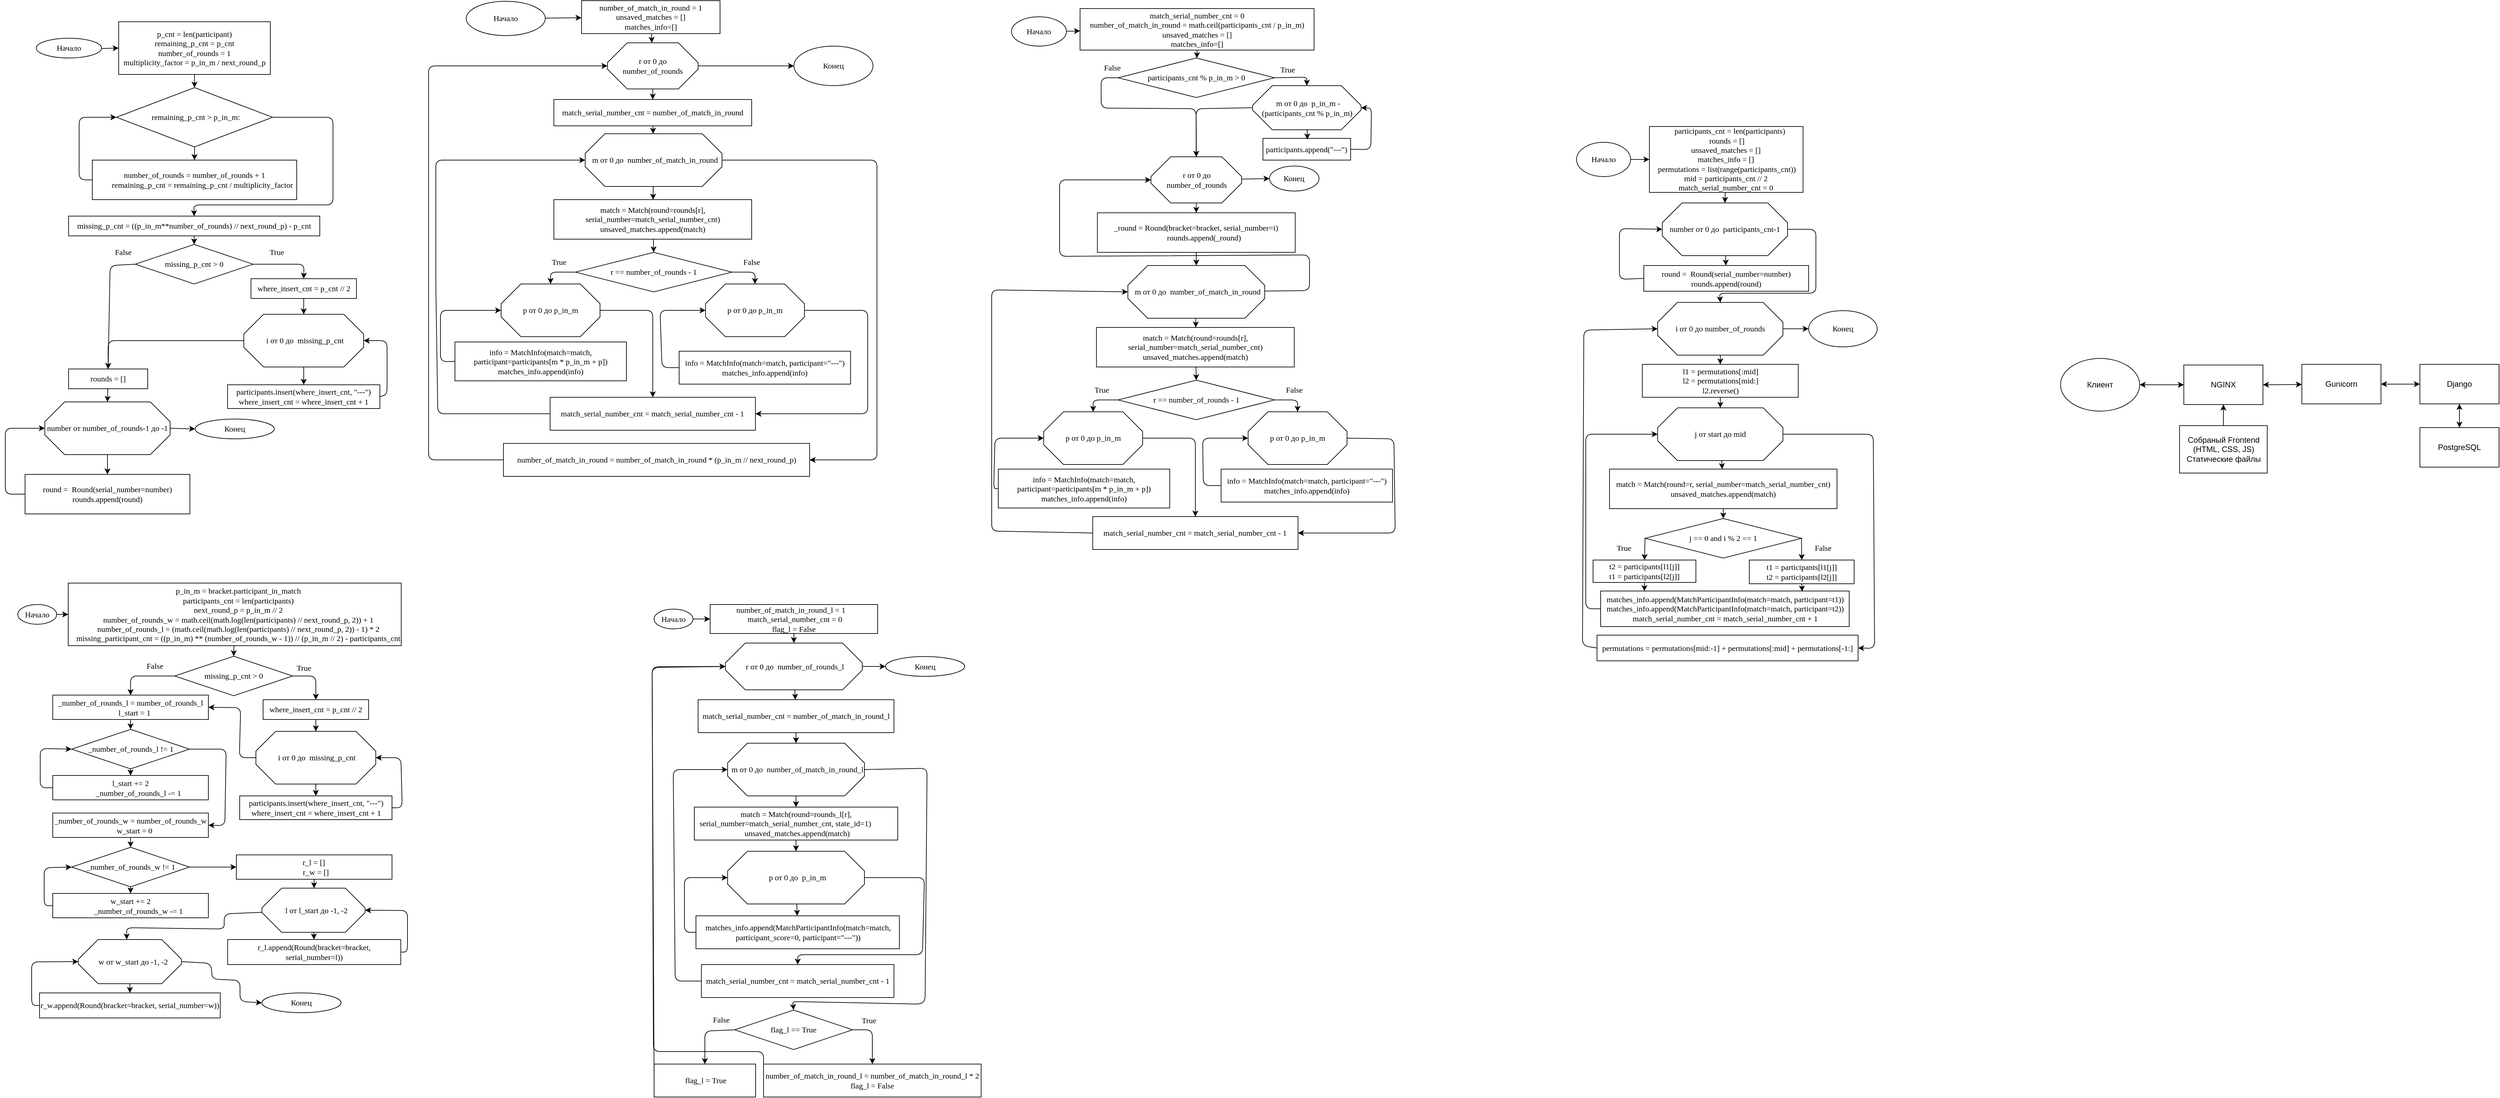 <mxfile>
    <diagram id="QNUfoh6ZNc9PJR1LSjWQ" name="Page-1">
        <mxGraphModel dx="1171" dy="746" grid="0" gridSize="10" guides="1" tooltips="1" connect="1" arrows="1" fold="1" page="0" pageScale="1" pageWidth="850" pageHeight="1100" background="#FFFFFF" math="0" shadow="0">
            <root>
                <mxCell id="0"/>
                <mxCell id="1" parent="0"/>
                <mxCell id="234" style="edgeStyle=none;html=1;entryX=0;entryY=0.5;entryDx=0;entryDy=0;" parent="1" source="2" target="3" edge="1">
                    <mxGeometry relative="1" as="geometry"/>
                </mxCell>
                <mxCell id="2" value="&lt;p style=&quot;font-size: 12px;&quot;&gt;&lt;font face=&quot;Times New Roman&quot; style=&quot;font-size: 12px;&quot;&gt;Начало&lt;/font&gt;&lt;/p&gt;" style="ellipse;whiteSpace=wrap;html=1;hachureGap=4;fontFamily=Architects Daughter;fontSource=https%3A%2F%2Ffonts.googleapis.com%2Fcss%3Ffamily%3DArchitects%2BDaughter;fontSize=12;fillColor=none;strokeColor=#000000;fontColor=#000000;" parent="1" vertex="1">
                    <mxGeometry x="125" y="235" width="99" height="30" as="geometry"/>
                </mxCell>
                <mxCell id="6" style="edgeStyle=none;hachureGap=4;html=1;exitX=0.5;exitY=1;exitDx=0;exitDy=0;entryX=0.5;entryY=0;entryDx=0;entryDy=0;fontFamily=Times New Roman;fontSize=12;fillColor=none;strokeColor=#000000;fontColor=#000000;" parent="1" source="3" target="5" edge="1">
                    <mxGeometry relative="1" as="geometry"/>
                </mxCell>
                <mxCell id="3" value="p_cnt = len(participant)&#xa;remaining_p_cnt = p_cnt&#xa;number_of_rounds = 1&#xa;multiplicity_factor = p_in_m / next_round_p" style="rounded=0;whiteSpace=wrap;hachureGap=4;fontFamily=Times New Roman;fontSize=12;fillColor=none;align=center;spacing=1;horizontal=1;strokeColor=#000000;fontColor=#000000;" parent="1" vertex="1">
                    <mxGeometry x="249.99" y="210" width="230" height="80" as="geometry"/>
                </mxCell>
                <mxCell id="9" style="edgeStyle=none;hachureGap=4;html=1;entryX=0.5;entryY=0;entryDx=0;entryDy=0;fontFamily=Times New Roman;fontSize=12;fillColor=none;strokeColor=#000000;fontColor=#000000;" parent="1" source="5" target="8" edge="1">
                    <mxGeometry relative="1" as="geometry"/>
                </mxCell>
                <mxCell id="248" style="edgeStyle=none;html=1;exitX=1;exitY=0.5;exitDx=0;exitDy=0;entryX=0.5;entryY=0;entryDx=0;entryDy=0;" parent="1" source="5" target="246" edge="1">
                    <mxGeometry relative="1" as="geometry">
                        <Array as="points">
                            <mxPoint x="575" y="355"/>
                            <mxPoint x="575" y="488"/>
                            <mxPoint x="364" y="488"/>
                        </Array>
                    </mxGeometry>
                </mxCell>
                <mxCell id="5" value="&amp;nbsp;remaining_p_cnt &amp;gt; p_in_m:" style="rhombus;whiteSpace=wrap;html=1;hachureGap=4;fontFamily=Times New Roman;fontSize=12;fillColor=none;strokeColor=#000000;fontColor=#000000;" parent="1" vertex="1">
                    <mxGeometry x="246.55" y="310" width="236.88" height="90" as="geometry"/>
                </mxCell>
                <mxCell id="11" style="edgeStyle=none;hachureGap=4;html=1;exitX=0;exitY=0.5;exitDx=0;exitDy=0;entryX=0;entryY=0.5;entryDx=0;entryDy=0;fontFamily=Times New Roman;fontSize=12;fillColor=none;strokeColor=#000000;fontColor=#000000;" parent="1" source="8" target="5" edge="1">
                    <mxGeometry relative="1" as="geometry">
                        <Array as="points">
                            <mxPoint x="190" y="450"/>
                            <mxPoint x="190" y="355"/>
                        </Array>
                    </mxGeometry>
                </mxCell>
                <mxCell id="8" value="&lt;div&gt;number_of_rounds = number_of_rounds + 1&lt;/div&gt;&lt;div&gt;&amp;nbsp; &amp;nbsp; &amp;nbsp; &amp;nbsp; remaining_p_cnt = remaining_p_cnt / multiplicity_factor&lt;/div&gt;" style="rounded=0;whiteSpace=wrap;html=1;hachureGap=4;fontFamily=Times New Roman;fontSize=12;fillColor=none;strokeColor=#000000;fontColor=#000000;" parent="1" vertex="1">
                    <mxGeometry x="209.99" y="420" width="310" height="60" as="geometry"/>
                </mxCell>
                <mxCell id="36" style="edgeStyle=none;hachureGap=4;html=1;entryX=0.5;entryY=0;entryDx=0;entryDy=0;entryPerimeter=0;fontFamily=Times New Roman;fontSize=12;fillColor=none;strokeColor=#000000;fontColor=#000000;" parent="1" source="17" target="32" edge="1">
                    <mxGeometry relative="1" as="geometry"/>
                </mxCell>
                <mxCell id="17" value="rounds = []" style="rounded=0;whiteSpace=wrap;html=1;hachureGap=4;fontFamily=Times New Roman;fontSize=12;fillColor=none;strokeColor=#000000;fontColor=#000000;" parent="1" vertex="1">
                    <mxGeometry x="173.99" y="737" width="120" height="30" as="geometry"/>
                </mxCell>
                <mxCell id="39" style="edgeStyle=none;hachureGap=4;html=1;exitX=0;exitY=0.5;exitDx=0;exitDy=0;entryX=0;entryY=0.5;entryDx=0;entryDy=0;entryPerimeter=0;fontFamily=Times New Roman;fontSize=12;fillColor=none;strokeColor=#000000;fontColor=#000000;" parent="1" source="25" target="32" edge="1">
                    <mxGeometry relative="1" as="geometry">
                        <Array as="points">
                            <mxPoint x="78" y="927"/>
                            <mxPoint x="78" y="877"/>
                            <mxPoint x="78" y="827"/>
                        </Array>
                    </mxGeometry>
                </mxCell>
                <mxCell id="25" value="round =&amp;nbsp; Round(serial_number=number)&lt;br&gt;rounds.append(round)" style="rounded=0;whiteSpace=wrap;html=1;hachureGap=4;fontFamily=Times New Roman;fontSize=12;fillColor=none;strokeColor=#000000;fontColor=#000000;" parent="1" vertex="1">
                    <mxGeometry x="107.99" y="897" width="249.99" height="60" as="geometry"/>
                </mxCell>
                <mxCell id="29" value="&lt;p style=&quot;font-size: 12px;&quot;&gt;&lt;font face=&quot;Times New Roman&quot; style=&quot;font-size: 12px;&quot;&gt;Конец&lt;/font&gt;&lt;/p&gt;" style="ellipse;whiteSpace=wrap;html=1;hachureGap=4;fontFamily=Architects Daughter;fontSource=https%3A%2F%2Ffonts.googleapis.com%2Fcss%3Ffamily%3DArchitects%2BDaughter;fontSize=12;fillColor=none;strokeColor=#000000;fontColor=#000000;" parent="1" vertex="1">
                    <mxGeometry x="365.99" y="813" width="120" height="30" as="geometry"/>
                </mxCell>
                <mxCell id="38" style="edgeStyle=none;hachureGap=4;html=1;fontFamily=Times New Roman;fontSize=12;fillColor=none;strokeColor=#000000;fontColor=#000000;" parent="1" source="32" target="25" edge="1">
                    <mxGeometry relative="1" as="geometry"/>
                </mxCell>
                <mxCell id="236" style="edgeStyle=none;html=1;exitX=1;exitY=0.5;exitDx=0;exitDy=0;exitPerimeter=0;entryX=0;entryY=0.5;entryDx=0;entryDy=0;" parent="1" source="32" target="29" edge="1">
                    <mxGeometry relative="1" as="geometry"/>
                </mxCell>
                <mxCell id="32" value="number от number_of_rounds-1 до -1" style="whiteSpace=wrap;html=1;shape=mxgraph.basic.octagon2;align=center;verticalAlign=middle;dx=15;hachureGap=4;fontFamily=Times New Roman;fontSize=12;fillColor=none;strokeColor=#000000;fontColor=#000000;" parent="1" vertex="1">
                    <mxGeometry x="137.99" y="787" width="190" height="80" as="geometry"/>
                </mxCell>
                <mxCell id="52" value="" style="edgeStyle=none;hachureGap=4;html=1;fontFamily=Times New Roman;fontSize=12;fillColor=none;strokeColor=#000000;fontColor=#000000;" parent="1" source="41" target="50" edge="1">
                    <mxGeometry relative="1" as="geometry"/>
                </mxCell>
                <mxCell id="41" value="&lt;p style=&quot;font-size: 12px;&quot;&gt;&lt;font face=&quot;Times New Roman&quot; style=&quot;font-size: 12px;&quot;&gt;Начало&lt;/font&gt;&lt;/p&gt;" style="ellipse;whiteSpace=wrap;html=1;hachureGap=4;fontFamily=Architects Daughter;fontSource=https%3A%2F%2Ffonts.googleapis.com%2Fcss%3Ffamily%3DArchitects%2BDaughter;fontSize=12;fillColor=none;strokeColor=#000000;fontColor=#000000;" parent="1" vertex="1">
                    <mxGeometry x="777" y="179" width="120" height="52" as="geometry"/>
                </mxCell>
                <mxCell id="45" style="edgeStyle=none;hachureGap=4;html=1;exitX=0.5;exitY=1;exitDx=0;exitDy=0;exitPerimeter=0;entryX=0.5;entryY=0;entryDx=0;entryDy=0;fontFamily=Times New Roman;fontSize=12;fillColor=none;strokeColor=#000000;fontColor=#000000;" parent="1" source="42" target="44" edge="1">
                    <mxGeometry relative="1" as="geometry"/>
                </mxCell>
                <mxCell id="83" style="edgeStyle=none;hachureGap=4;html=1;entryX=0;entryY=0.5;entryDx=0;entryDy=0;strokeColor=#000000;fontFamily=Times New Roman;fontSize=12;fontColor=#000000;" parent="1" source="42" target="78" edge="1">
                    <mxGeometry relative="1" as="geometry"/>
                </mxCell>
                <mxCell id="42" value="&amp;nbsp;r от 0 до&amp;nbsp; number_of_rounds" style="whiteSpace=wrap;html=1;shape=mxgraph.basic.octagon2;align=center;verticalAlign=middle;dx=15;hachureGap=4;fontFamily=Times New Roman;fontSize=12;fillColor=none;strokeColor=#000000;fontColor=#000000;" parent="1" vertex="1">
                    <mxGeometry x="991.25" y="242" width="137.5" height="70" as="geometry"/>
                </mxCell>
                <mxCell id="48" style="edgeStyle=none;hachureGap=4;html=1;fontFamily=Times New Roman;fontSize=12;fillColor=none;strokeColor=#000000;fontColor=#000000;" parent="1" source="44" target="46" edge="1">
                    <mxGeometry relative="1" as="geometry"/>
                </mxCell>
                <mxCell id="44" value="match_serial_number_cnt = number_of_match_in_round" style="rounded=0;whiteSpace=wrap;hachureGap=4;fontFamily=Times New Roman;fontSize=12;fillColor=none;align=center;spacing=1;horizontal=1;strokeColor=#000000;fontColor=#000000;" parent="1" vertex="1">
                    <mxGeometry x="910" y="328" width="300" height="40" as="geometry"/>
                </mxCell>
                <mxCell id="49" style="edgeStyle=none;hachureGap=4;html=1;fontFamily=Times New Roman;fontSize=12;fillColor=none;strokeColor=#000000;fontColor=#000000;" parent="1" source="46" target="47" edge="1">
                    <mxGeometry relative="1" as="geometry"/>
                </mxCell>
                <mxCell id="76" style="edgeStyle=none;hachureGap=4;html=1;exitX=1;exitY=0.5;exitDx=0;exitDy=0;exitPerimeter=0;entryX=1;entryY=0.5;entryDx=0;entryDy=0;fontFamily=Times New Roman;fontSize=12;fillColor=none;strokeColor=#000000;fontColor=#000000;" parent="1" source="46" target="75" edge="1">
                    <mxGeometry relative="1" as="geometry">
                        <Array as="points">
                            <mxPoint x="1400" y="420"/>
                            <mxPoint x="1400" y="875"/>
                        </Array>
                    </mxGeometry>
                </mxCell>
                <mxCell id="46" value="&lt;font&gt;&amp;nbsp;m от 0 до&amp;nbsp; number_of_match_in_round&lt;/font&gt;" style="whiteSpace=wrap;html=1;shape=mxgraph.basic.octagon2;align=center;verticalAlign=middle;dx=15;hachureGap=4;fontFamily=Times New Roman;fontSize=12;fillColor=none;strokeColor=#000000;fontColor=#000000;" parent="1" vertex="1">
                    <mxGeometry x="957.5" y="380" width="207.5" height="80" as="geometry"/>
                </mxCell>
                <mxCell id="54" style="edgeStyle=none;hachureGap=4;html=1;entryX=0.5;entryY=0;entryDx=0;entryDy=0;fontFamily=Times New Roman;fontSize=12;fillColor=none;strokeColor=#000000;fontColor=#000000;" parent="1" source="47" target="53" edge="1">
                    <mxGeometry relative="1" as="geometry"/>
                </mxCell>
                <mxCell id="47" value="match = Match(round=rounds[r], serial_number=match_serial_number_cnt)&#xa;unsaved_matches.append(match)" style="rounded=0;whiteSpace=wrap;hachureGap=4;fontFamily=Times New Roman;fontSize=12;fillColor=none;align=center;spacing=1;horizontal=1;strokeColor=#000000;fontColor=#000000;" parent="1" vertex="1">
                    <mxGeometry x="910" y="480" width="300" height="60" as="geometry"/>
                </mxCell>
                <mxCell id="51" style="edgeStyle=none;hachureGap=4;html=1;fontFamily=Times New Roman;fontSize=12;fillColor=none;strokeColor=#000000;fontColor=#000000;" parent="1" source="50" target="42" edge="1">
                    <mxGeometry relative="1" as="geometry"/>
                </mxCell>
                <mxCell id="50" value="number_of_match_in_round = 1&lt;br&gt;unsaved_matches = []&lt;br&gt;matches_info=[]" style="rounded=0;whiteSpace=wrap;html=1;hachureGap=4;fontFamily=Times New Roman;fontSize=12;fillColor=none;strokeColor=#000000;fontColor=#000000;" parent="1" vertex="1">
                    <mxGeometry x="952" y="178" width="210" height="50" as="geometry"/>
                </mxCell>
                <mxCell id="57" style="edgeStyle=none;hachureGap=4;html=1;exitX=0;exitY=0.5;exitDx=0;exitDy=0;entryX=0.5;entryY=0;entryDx=0;entryDy=0;entryPerimeter=0;fontFamily=Times New Roman;fontSize=12;fillColor=none;strokeColor=#000000;fontColor=#000000;" parent="1" source="53" target="55" edge="1">
                    <mxGeometry relative="1" as="geometry">
                        <Array as="points">
                            <mxPoint x="905" y="590"/>
                        </Array>
                    </mxGeometry>
                </mxCell>
                <mxCell id="66" style="edgeStyle=none;hachureGap=4;html=1;entryX=0.5;entryY=0;entryDx=0;entryDy=0;entryPerimeter=0;fontFamily=Times New Roman;fontSize=12;exitX=1;exitY=0.5;exitDx=0;exitDy=0;fillColor=none;strokeColor=#000000;fontColor=#000000;" parent="1" source="53" target="64" edge="1">
                    <mxGeometry relative="1" as="geometry">
                        <Array as="points">
                            <mxPoint x="1215" y="590"/>
                        </Array>
                    </mxGeometry>
                </mxCell>
                <mxCell id="53" value="r == number_of_rounds - 1" style="rhombus;whiteSpace=wrap;html=1;hachureGap=4;fontFamily=Times New Roman;fontSize=12;fillColor=none;strokeColor=#000000;fontColor=#000000;" parent="1" vertex="1">
                    <mxGeometry x="942.81" y="560" width="237.19" height="60" as="geometry"/>
                </mxCell>
                <mxCell id="72" style="edgeStyle=none;hachureGap=4;html=1;exitX=1;exitY=0.5;exitDx=0;exitDy=0;exitPerimeter=0;entryX=0.5;entryY=0;entryDx=0;entryDy=0;fontFamily=Times New Roman;fontSize=12;fillColor=none;strokeColor=#000000;fontColor=#000000;" parent="1" source="55" target="71" edge="1">
                    <mxGeometry relative="1" as="geometry">
                        <Array as="points">
                            <mxPoint x="1060" y="648"/>
                        </Array>
                    </mxGeometry>
                </mxCell>
                <mxCell id="55" value="p от 0 до p_in_m" style="whiteSpace=wrap;html=1;shape=mxgraph.basic.octagon2;align=center;verticalAlign=middle;dx=15;hachureGap=4;fontFamily=Times New Roman;fontSize=12;fillColor=none;strokeColor=#000000;fontColor=#000000;" parent="1" vertex="1">
                    <mxGeometry x="830" y="608" width="150" height="80" as="geometry"/>
                </mxCell>
                <mxCell id="80" style="edgeStyle=none;hachureGap=4;html=1;exitX=0;exitY=0.5;exitDx=0;exitDy=0;entryX=0;entryY=0.5;entryDx=0;entryDy=0;entryPerimeter=0;fontFamily=Times New Roman;fontSize=12;fillColor=none;strokeColor=#000000;fontColor=#000000;" parent="1" source="58" target="55" edge="1">
                    <mxGeometry relative="1" as="geometry">
                        <Array as="points">
                            <mxPoint x="738" y="726"/>
                            <mxPoint x="738" y="648"/>
                        </Array>
                    </mxGeometry>
                </mxCell>
                <mxCell id="58" value="info = MatchInfo(match=match, participant=participants[m * p_in_m + p])&#xa;matches_info.append(info)" style="rounded=0;whiteSpace=wrap;hachureGap=4;fontFamily=Times New Roman;fontSize=12;fillColor=none;align=center;spacing=1;horizontal=1;strokeColor=#000000;fontColor=#000000;" parent="1" vertex="1">
                    <mxGeometry x="760" y="696" width="260" height="59" as="geometry"/>
                </mxCell>
                <mxCell id="82" style="edgeStyle=none;hachureGap=4;html=1;exitX=1;exitY=0.5;exitDx=0;exitDy=0;exitPerimeter=0;entryX=1;entryY=0.5;entryDx=0;entryDy=0;fontFamily=Times New Roman;fontSize=12;fillColor=none;strokeColor=#000000;fontColor=#000000;" parent="1" source="64" target="71" edge="1">
                    <mxGeometry relative="1" as="geometry">
                        <Array as="points">
                            <mxPoint x="1386" y="648"/>
                            <mxPoint x="1386" y="805"/>
                        </Array>
                    </mxGeometry>
                </mxCell>
                <mxCell id="64" value="p от 0 до p_in_m" style="whiteSpace=wrap;html=1;shape=mxgraph.basic.octagon2;align=center;verticalAlign=middle;dx=15;hachureGap=4;fontFamily=Times New Roman;fontSize=12;fillColor=none;strokeColor=#000000;fontColor=#000000;" parent="1" vertex="1">
                    <mxGeometry x="1140" y="608" width="150" height="80" as="geometry"/>
                </mxCell>
                <mxCell id="69" style="edgeStyle=none;hachureGap=4;html=1;exitX=0;exitY=0.5;exitDx=0;exitDy=0;entryX=0;entryY=0.5;entryDx=0;entryDy=0;entryPerimeter=0;fontFamily=Times New Roman;fontSize=12;fillColor=none;strokeColor=#000000;fontColor=#000000;" parent="1" source="68" target="64" edge="1">
                    <mxGeometry relative="1" as="geometry">
                        <Array as="points">
                            <mxPoint x="1074" y="735"/>
                            <mxPoint x="1071" y="648"/>
                        </Array>
                    </mxGeometry>
                </mxCell>
                <mxCell id="68" value="info = MatchInfo(match=match, participant=&quot;---&quot;)&#xa;matches_info.append(info)" style="rounded=0;whiteSpace=wrap;hachureGap=4;fontFamily=Times New Roman;fontSize=12;fillColor=none;align=center;spacing=1;horizontal=1;strokeColor=#000000;fontColor=#000000;" parent="1" vertex="1">
                    <mxGeometry x="1100" y="710" width="260" height="50" as="geometry"/>
                </mxCell>
                <mxCell id="74" style="edgeStyle=none;hachureGap=4;html=1;exitX=0;exitY=0.5;exitDx=0;exitDy=0;entryX=0;entryY=0.5;entryDx=0;entryDy=0;entryPerimeter=0;fontFamily=Times New Roman;fontSize=12;fillColor=none;strokeColor=#000000;fontColor=#000000;" parent="1" source="71" target="46" edge="1">
                    <mxGeometry relative="1" as="geometry">
                        <Array as="points">
                            <mxPoint x="734" y="805"/>
                            <mxPoint x="731" y="611"/>
                            <mxPoint x="731" y="420"/>
                        </Array>
                    </mxGeometry>
                </mxCell>
                <mxCell id="71" value="match_serial_number_cnt = match_serial_number_cnt - 1" style="rounded=0;whiteSpace=wrap;hachureGap=4;fontFamily=Times New Roman;fontSize=12;fillColor=none;align=center;spacing=1;horizontal=1;strokeColor=#000000;fontColor=#000000;" parent="1" vertex="1">
                    <mxGeometry x="904.3" y="780" width="311.4" height="50" as="geometry"/>
                </mxCell>
                <mxCell id="77" style="edgeStyle=none;hachureGap=4;html=1;exitX=0;exitY=0.5;exitDx=0;exitDy=0;entryX=0;entryY=0.5;entryDx=0;entryDy=0;entryPerimeter=0;strokeColor=#000000;fontFamily=Times New Roman;fontSize=12;" parent="1" source="75" target="42" edge="1">
                    <mxGeometry relative="1" as="geometry">
                        <Array as="points">
                            <mxPoint x="720" y="875"/>
                            <mxPoint x="720" y="277"/>
                        </Array>
                    </mxGeometry>
                </mxCell>
                <mxCell id="75" value="number_of_match_in_round = number_of_match_in_round * (p_in_m // next_round_p)" style="rounded=0;whiteSpace=wrap;hachureGap=4;fontFamily=Times New Roman;fontSize=12;fillColor=none;align=center;spacing=1;horizontal=1;strokeColor=#000000;fontColor=#000000;" parent="1" vertex="1">
                    <mxGeometry x="833.55" y="850" width="464.3" height="50" as="geometry"/>
                </mxCell>
                <mxCell id="78" value="&lt;p style=&quot;font-size: 12px;&quot;&gt;&lt;font face=&quot;Times New Roman&quot; style=&quot;font-size: 12px;&quot;&gt;Конец&lt;/font&gt;&lt;/p&gt;" style="ellipse;whiteSpace=wrap;html=1;hachureGap=4;fontFamily=Architects Daughter;fontSource=https%3A%2F%2Ffonts.googleapis.com%2Fcss%3Ffamily%3DArchitects%2BDaughter;fontSize=12;fillColor=none;strokeColor=#000000;fontColor=#000000;" parent="1" vertex="1">
                    <mxGeometry x="1274" y="247" width="120" height="60" as="geometry"/>
                </mxCell>
                <mxCell id="84" value="True" style="text;html=1;strokeColor=none;fillColor=none;align=center;verticalAlign=middle;whiteSpace=wrap;rounded=0;hachureGap=4;fontFamily=Times New Roman;fontSize=12;fontColor=#000000;" parent="1" vertex="1">
                    <mxGeometry x="888" y="560" width="60" height="30" as="geometry"/>
                </mxCell>
                <mxCell id="86" value="False" style="text;html=1;strokeColor=none;fillColor=none;align=center;verticalAlign=middle;whiteSpace=wrap;rounded=0;hachureGap=4;fontFamily=Times New Roman;fontSize=12;fontColor=#000000;" parent="1" vertex="1">
                    <mxGeometry x="1180" y="560" width="60" height="30" as="geometry"/>
                </mxCell>
                <mxCell id="108" style="edgeStyle=none;html=1;strokeColor=#000000;" parent="1" source="87" target="88" edge="1">
                    <mxGeometry relative="1" as="geometry"/>
                </mxCell>
                <mxCell id="87" value="&lt;p style=&quot;font-size: 12px;&quot;&gt;&lt;font face=&quot;Times New Roman&quot; style=&quot;font-size: 12px;&quot;&gt;Начало&lt;/font&gt;&lt;/p&gt;" style="ellipse;whiteSpace=wrap;html=1;hachureGap=4;fontFamily=Architects Daughter;fontSource=https%3A%2F%2Ffonts.googleapis.com%2Fcss%3Ffamily%3DArchitects%2BDaughter;fontSize=12;fillColor=none;strokeColor=#000000;fontColor=#000000;" parent="1" vertex="1">
                    <mxGeometry x="1604" y="202.5" width="83.4" height="44.5" as="geometry"/>
                </mxCell>
                <mxCell id="361" style="edgeStyle=none;html=1;exitX=0.5;exitY=1;exitDx=0;exitDy=0;" parent="1" source="88" target="360" edge="1">
                    <mxGeometry relative="1" as="geometry"/>
                </mxCell>
                <mxCell id="88" value="match_serial_number_cnt = 0&lt;br&gt;number_of_match_in_round = math.ceil(participants_cnt / p_in_m)&lt;br&gt;unsaved_matches = []&lt;br&gt;matches_info=[]" style="rounded=0;whiteSpace=wrap;html=1;hachureGap=4;fontFamily=Times New Roman;fontSize=12;fillColor=none;strokeColor=#000000;fontColor=#000000;" parent="1" vertex="1">
                    <mxGeometry x="1708.0" y="190" width="354.9" height="63" as="geometry"/>
                </mxCell>
                <mxCell id="105" style="edgeStyle=none;html=1;entryX=0.5;entryY=0;entryDx=0;entryDy=0;strokeColor=#000000;" parent="1" source="102" target="104" edge="1">
                    <mxGeometry relative="1" as="geometry"/>
                </mxCell>
                <mxCell id="152" style="edgeStyle=none;html=1;entryX=0;entryY=0.5;entryDx=0;entryDy=0;strokeColor=#000000;" parent="1" source="102" target="151" edge="1">
                    <mxGeometry relative="1" as="geometry"/>
                </mxCell>
                <mxCell id="102" value="&amp;nbsp;r от 0 до&amp;nbsp; number_of_rounds" style="whiteSpace=wrap;html=1;shape=mxgraph.basic.octagon2;align=center;verticalAlign=middle;dx=15;hachureGap=4;fontFamily=Times New Roman;fontSize=12;fillColor=none;strokeColor=#000000;fontColor=#000000;" parent="1" vertex="1">
                    <mxGeometry x="1815.55" y="415" width="137.5" height="70" as="geometry"/>
                </mxCell>
                <mxCell id="148" style="edgeStyle=none;html=1;entryX=0.5;entryY=0;entryDx=0;entryDy=0;entryPerimeter=0;strokeColor=#000000;" parent="1" source="104" target="130" edge="1">
                    <mxGeometry relative="1" as="geometry"/>
                </mxCell>
                <mxCell id="104" value="_round = Round(bracket=bracket, serial_number=i)&#xa;        rounds.append(_round)" style="rounded=0;whiteSpace=wrap;hachureGap=4;fontFamily=Times New Roman;fontSize=12;fillColor=none;align=center;spacing=1;horizontal=1;strokeColor=#000000;fontColor=#000000;" parent="1" vertex="1">
                    <mxGeometry x="1734.3" y="500" width="300" height="60" as="geometry"/>
                </mxCell>
                <mxCell id="129" style="edgeStyle=none;hachureGap=4;html=1;fontFamily=Times New Roman;fontSize=12;fillColor=none;strokeColor=#000000;fontColor=#000000;" parent="1" source="130" target="132" edge="1">
                    <mxGeometry relative="1" as="geometry"/>
                </mxCell>
                <mxCell id="150" style="edgeStyle=none;html=1;entryX=0;entryY=0.5;entryDx=0;entryDy=0;entryPerimeter=0;strokeColor=#000000;" parent="1" source="130" target="102" edge="1">
                    <mxGeometry relative="1" as="geometry">
                        <Array as="points">
                            <mxPoint x="2056" y="618"/>
                            <mxPoint x="2056" y="564"/>
                            <mxPoint x="1677" y="566"/>
                            <mxPoint x="1677" y="450"/>
                        </Array>
                    </mxGeometry>
                </mxCell>
                <mxCell id="130" value="&lt;font&gt;&amp;nbsp;m от 0 до&amp;nbsp; number_of_match_in_round&lt;/font&gt;" style="whiteSpace=wrap;html=1;shape=mxgraph.basic.octagon2;align=center;verticalAlign=middle;dx=15;hachureGap=4;fontFamily=Times New Roman;fontSize=12;fillColor=none;strokeColor=#000000;fontColor=#000000;" parent="1" vertex="1">
                    <mxGeometry x="1780.55" y="580" width="207.5" height="80" as="geometry"/>
                </mxCell>
                <mxCell id="131" style="edgeStyle=none;hachureGap=4;html=1;entryX=0.5;entryY=0;entryDx=0;entryDy=0;fontFamily=Times New Roman;fontSize=12;fillColor=none;strokeColor=#000000;fontColor=#000000;" parent="1" source="132" target="135" edge="1">
                    <mxGeometry relative="1" as="geometry"/>
                </mxCell>
                <mxCell id="132" value="match = Match(round=rounds[r], serial_number=match_serial_number_cnt)&#xa;unsaved_matches.append(match)" style="rounded=0;whiteSpace=wrap;hachureGap=4;fontFamily=Times New Roman;fontSize=12;fillColor=none;align=center;spacing=1;horizontal=1;strokeColor=#000000;fontColor=#000000;" parent="1" vertex="1">
                    <mxGeometry x="1732.9" y="674" width="300" height="60" as="geometry"/>
                </mxCell>
                <mxCell id="133" style="edgeStyle=none;hachureGap=4;html=1;exitX=0;exitY=0.5;exitDx=0;exitDy=0;entryX=0.5;entryY=0;entryDx=0;entryDy=0;entryPerimeter=0;fontFamily=Times New Roman;fontSize=12;fillColor=none;strokeColor=#000000;fontColor=#000000;" parent="1" source="135" target="137" edge="1">
                    <mxGeometry relative="1" as="geometry">
                        <Array as="points">
                            <mxPoint x="1727.9" y="784"/>
                        </Array>
                    </mxGeometry>
                </mxCell>
                <mxCell id="134" style="edgeStyle=none;hachureGap=4;html=1;entryX=0.5;entryY=0;entryDx=0;entryDy=0;entryPerimeter=0;fontFamily=Times New Roman;fontSize=12;exitX=1;exitY=0.5;exitDx=0;exitDy=0;fillColor=none;strokeColor=#000000;fontColor=#000000;" parent="1" source="135" target="141" edge="1">
                    <mxGeometry relative="1" as="geometry">
                        <Array as="points">
                            <mxPoint x="2037.9" y="784"/>
                        </Array>
                    </mxGeometry>
                </mxCell>
                <mxCell id="135" value="r == number_of_rounds - 1" style="rhombus;whiteSpace=wrap;html=1;hachureGap=4;fontFamily=Times New Roman;fontSize=12;fillColor=none;strokeColor=#000000;fontColor=#000000;" parent="1" vertex="1">
                    <mxGeometry x="1765.71" y="754" width="237.19" height="60" as="geometry"/>
                </mxCell>
                <mxCell id="136" style="edgeStyle=none;hachureGap=4;html=1;exitX=1;exitY=0.5;exitDx=0;exitDy=0;exitPerimeter=0;entryX=0.5;entryY=0;entryDx=0;entryDy=0;fontFamily=Times New Roman;fontSize=12;fillColor=none;strokeColor=#000000;fontColor=#000000;" parent="1" source="137" target="145" edge="1">
                    <mxGeometry relative="1" as="geometry">
                        <Array as="points">
                            <mxPoint x="1882.9" y="842"/>
                        </Array>
                    </mxGeometry>
                </mxCell>
                <mxCell id="137" value="p от 0 до p_in_m" style="whiteSpace=wrap;html=1;shape=mxgraph.basic.octagon2;align=center;verticalAlign=middle;dx=15;hachureGap=4;fontFamily=Times New Roman;fontSize=12;fillColor=none;strokeColor=#000000;fontColor=#000000;" parent="1" vertex="1">
                    <mxGeometry x="1652.9" y="802" width="150" height="80" as="geometry"/>
                </mxCell>
                <mxCell id="138" style="edgeStyle=none;hachureGap=4;html=1;exitX=0;exitY=0.5;exitDx=0;exitDy=0;entryX=0;entryY=0.5;entryDx=0;entryDy=0;entryPerimeter=0;fontFamily=Times New Roman;fontSize=12;fillColor=none;strokeColor=#000000;fontColor=#000000;" parent="1" source="139" target="137" edge="1">
                    <mxGeometry relative="1" as="geometry">
                        <Array as="points">
                            <mxPoint x="1577" y="919"/>
                            <mxPoint x="1579" y="842"/>
                        </Array>
                    </mxGeometry>
                </mxCell>
                <mxCell id="139" value="info = MatchInfo(match=match, participant=participants[m * p_in_m + p])&#xa;matches_info.append(info)" style="rounded=0;whiteSpace=wrap;hachureGap=4;fontFamily=Times New Roman;fontSize=12;fillColor=none;align=center;spacing=1;horizontal=1;strokeColor=#000000;fontColor=#000000;" parent="1" vertex="1">
                    <mxGeometry x="1584" y="889" width="260" height="59" as="geometry"/>
                </mxCell>
                <mxCell id="140" style="edgeStyle=none;hachureGap=4;html=1;exitX=1;exitY=0.5;exitDx=0;exitDy=0;exitPerimeter=0;entryX=1;entryY=0.5;entryDx=0;entryDy=0;fontFamily=Times New Roman;fontSize=12;fillColor=none;strokeColor=#000000;fontColor=#000000;" parent="1" source="141" target="145" edge="1">
                    <mxGeometry relative="1" as="geometry">
                        <Array as="points">
                            <mxPoint x="2184" y="843"/>
                            <mxPoint x="2186" y="986"/>
                        </Array>
                    </mxGeometry>
                </mxCell>
                <mxCell id="141" value="p от 0 до p_in_m" style="whiteSpace=wrap;html=1;shape=mxgraph.basic.octagon2;align=center;verticalAlign=middle;dx=15;hachureGap=4;fontFamily=Times New Roman;fontSize=12;fillColor=none;strokeColor=#000000;fontColor=#000000;" parent="1" vertex="1">
                    <mxGeometry x="1962.9" y="802" width="150" height="80" as="geometry"/>
                </mxCell>
                <mxCell id="142" style="edgeStyle=none;hachureGap=4;html=1;exitX=0;exitY=0.5;exitDx=0;exitDy=0;entryX=0;entryY=0.5;entryDx=0;entryDy=0;entryPerimeter=0;fontFamily=Times New Roman;fontSize=12;fillColor=none;strokeColor=#000000;fontColor=#000000;" parent="1" source="143" target="141" edge="1">
                    <mxGeometry relative="1" as="geometry">
                        <Array as="points">
                            <mxPoint x="1895" y="914"/>
                            <mxPoint x="1893.9" y="842"/>
                        </Array>
                    </mxGeometry>
                </mxCell>
                <mxCell id="143" value="info = MatchInfo(match=match, participant=&quot;---&quot;)&#xa;matches_info.append(info)" style="rounded=0;whiteSpace=wrap;hachureGap=4;fontFamily=Times New Roman;fontSize=12;fillColor=none;align=center;spacing=1;horizontal=1;strokeColor=#000000;fontColor=#000000;" parent="1" vertex="1">
                    <mxGeometry x="1921.9" y="889" width="260" height="50" as="geometry"/>
                </mxCell>
                <mxCell id="144" style="edgeStyle=none;hachureGap=4;html=1;exitX=0;exitY=0.5;exitDx=0;exitDy=0;entryX=0;entryY=0.5;entryDx=0;entryDy=0;entryPerimeter=0;fontFamily=Times New Roman;fontSize=12;fillColor=none;strokeColor=#000000;fontColor=#000000;" parent="1" source="145" target="130" edge="1">
                    <mxGeometry relative="1" as="geometry">
                        <Array as="points">
                            <mxPoint x="1574" y="983"/>
                            <mxPoint x="1574" y="617"/>
                        </Array>
                    </mxGeometry>
                </mxCell>
                <mxCell id="145" value="match_serial_number_cnt = match_serial_number_cnt - 1" style="rounded=0;whiteSpace=wrap;hachureGap=4;fontFamily=Times New Roman;fontSize=12;fillColor=none;align=center;spacing=1;horizontal=1;strokeColor=#000000;fontColor=#000000;" parent="1" vertex="1">
                    <mxGeometry x="1727.2" y="961" width="311.4" height="50" as="geometry"/>
                </mxCell>
                <mxCell id="146" value="True" style="text;html=1;strokeColor=none;fillColor=none;align=center;verticalAlign=middle;whiteSpace=wrap;rounded=0;hachureGap=4;fontFamily=Times New Roman;fontSize=12;fontColor=#000000;" parent="1" vertex="1">
                    <mxGeometry x="1710.9" y="754" width="60" height="30" as="geometry"/>
                </mxCell>
                <mxCell id="147" value="False" style="text;html=1;strokeColor=none;fillColor=none;align=center;verticalAlign=middle;whiteSpace=wrap;rounded=0;hachureGap=4;fontFamily=Times New Roman;fontSize=12;fontColor=#000000;" parent="1" vertex="1">
                    <mxGeometry x="2002.9" y="754" width="60" height="30" as="geometry"/>
                </mxCell>
                <mxCell id="151" value="&lt;p style=&quot;font-size: 12px;&quot;&gt;&lt;font face=&quot;Times New Roman&quot; style=&quot;font-size: 12px;&quot;&gt;Конец&lt;/font&gt;&lt;/p&gt;" style="ellipse;whiteSpace=wrap;html=1;hachureGap=4;fontFamily=Architects Daughter;fontSource=https%3A%2F%2Ffonts.googleapis.com%2Fcss%3Ffamily%3DArchitects%2BDaughter;fontSize=12;fillColor=none;strokeColor=#000000;fontColor=#000000;" parent="1" vertex="1">
                    <mxGeometry x="1995.35" y="429" width="75.1" height="38" as="geometry"/>
                </mxCell>
                <mxCell id="199" style="edgeStyle=none;html=1;exitX=1;exitY=0.5;exitDx=0;exitDy=0;strokeColor=#000000;" parent="1" source="153" target="154" edge="1">
                    <mxGeometry relative="1" as="geometry"/>
                </mxCell>
                <mxCell id="153" value="&lt;p style=&quot;font-size: 12px;&quot;&gt;&lt;font face=&quot;Times New Roman&quot; style=&quot;font-size: 12px;&quot;&gt;Начало&lt;/font&gt;&lt;/p&gt;" style="ellipse;whiteSpace=wrap;html=1;hachureGap=4;fontFamily=Architects Daughter;fontSource=https%3A%2F%2Ffonts.googleapis.com%2Fcss%3Ffamily%3DArchitects%2BDaughter;fontSize=12;fillColor=none;strokeColor=#000000;fontColor=#000000;" parent="1" vertex="1">
                    <mxGeometry x="2461" y="393" width="82" height="52" as="geometry"/>
                </mxCell>
                <mxCell id="162" style="edgeStyle=none;html=1;entryX=0.5;entryY=0;entryDx=0;entryDy=0;entryPerimeter=0;strokeColor=#000000;" parent="1" source="154" target="160" edge="1">
                    <mxGeometry relative="1" as="geometry"/>
                </mxCell>
                <mxCell id="154" value="&amp;nbsp; &amp;nbsp; participants_cnt = len(participants)&lt;br&gt;&amp;nbsp;rounds = [] &lt;br&gt;unsaved_matches = [] &lt;br&gt;matches_info = []&lt;br&gt;&amp;nbsp;permutations = list(range(participants_cnt)) &lt;br&gt;mid = participants_cnt // 2 &lt;br&gt;match_serial_number_cnt = 0" style="rounded=0;whiteSpace=wrap;html=1;hachureGap=4;fontFamily=Times New Roman;fontSize=12;fillColor=none;strokeColor=#000000;fontColor=#000000;" parent="1" vertex="1">
                    <mxGeometry x="2571.49" y="369" width="233" height="100" as="geometry"/>
                </mxCell>
                <mxCell id="155" style="edgeStyle=none;hachureGap=4;html=1;exitX=0;exitY=0.5;exitDx=0;exitDy=0;entryX=0;entryY=0.5;entryDx=0;entryDy=0;entryPerimeter=0;fontFamily=Times New Roman;fontSize=12;fillColor=none;strokeColor=#000000;fontColor=#000000;" parent="1" source="156" target="160" edge="1">
                    <mxGeometry relative="1" as="geometry">
                        <Array as="points">
                            <mxPoint x="2526" y="601"/>
                            <mxPoint x="2526" y="524"/>
                        </Array>
                    </mxGeometry>
                </mxCell>
                <mxCell id="156" value="round =&amp;nbsp; Round(serial_number=number)&lt;br&gt;rounds.append(round)" style="rounded=0;whiteSpace=wrap;html=1;hachureGap=4;fontFamily=Times New Roman;fontSize=12;fillColor=none;strokeColor=#000000;fontColor=#000000;" parent="1" vertex="1">
                    <mxGeometry x="2563" y="580" width="249.99" height="39" as="geometry"/>
                </mxCell>
                <mxCell id="158" style="edgeStyle=none;hachureGap=4;html=1;fontFamily=Times New Roman;fontSize=12;fillColor=none;strokeColor=#000000;fontColor=#000000;" parent="1" source="160" target="156" edge="1">
                    <mxGeometry relative="1" as="geometry"/>
                </mxCell>
                <mxCell id="172" style="edgeStyle=none;html=1;exitX=1;exitY=0.5;exitDx=0;exitDy=0;exitPerimeter=0;entryX=0.5;entryY=0;entryDx=0;entryDy=0;entryPerimeter=0;strokeColor=#000000;" parent="1" source="160" target="163" edge="1">
                    <mxGeometry relative="1" as="geometry">
                        <Array as="points">
                            <mxPoint x="2824" y="525"/>
                            <mxPoint x="2824" y="622"/>
                            <mxPoint x="2678" y="622"/>
                        </Array>
                    </mxGeometry>
                </mxCell>
                <mxCell id="160" value="number от 0 до&amp;nbsp;&amp;nbsp;participants_cnt-1" style="whiteSpace=wrap;html=1;shape=mxgraph.basic.octagon2;align=center;verticalAlign=middle;dx=15;hachureGap=4;fontFamily=Times New Roman;fontSize=12;fillColor=none;strokeColor=#000000;fontColor=#000000;" parent="1" vertex="1">
                    <mxGeometry x="2591" y="485" width="190" height="80" as="geometry"/>
                </mxCell>
                <mxCell id="166" style="edgeStyle=none;html=1;strokeColor=#000000;" parent="1" source="163" target="165" edge="1">
                    <mxGeometry relative="1" as="geometry"/>
                </mxCell>
                <mxCell id="198" style="edgeStyle=none;html=1;exitX=1;exitY=0.5;exitDx=0;exitDy=0;exitPerimeter=0;strokeColor=#000000;" parent="1" source="163" target="197" edge="1">
                    <mxGeometry relative="1" as="geometry"/>
                </mxCell>
                <mxCell id="163" value="i от 0 до number_of_rounds" style="whiteSpace=wrap;html=1;shape=mxgraph.basic.octagon2;align=center;verticalAlign=middle;dx=15;hachureGap=4;fontFamily=Times New Roman;fontSize=12;fillColor=none;strokeColor=#000000;fontColor=#000000;" parent="1" vertex="1">
                    <mxGeometry x="2584" y="636" width="190" height="80" as="geometry"/>
                </mxCell>
                <mxCell id="170" style="edgeStyle=none;html=1;exitX=0.5;exitY=1;exitDx=0;exitDy=0;entryX=0.5;entryY=0;entryDx=0;entryDy=0;entryPerimeter=0;strokeColor=#000000;" parent="1" source="165" target="169" edge="1">
                    <mxGeometry relative="1" as="geometry"/>
                </mxCell>
                <mxCell id="165" value="l1 = permutations[:mid]&lt;br&gt;l2 = permutations[mid:] &lt;br&gt;l2.reverse()" style="rounded=0;whiteSpace=wrap;html=1;hachureGap=4;fontFamily=Times New Roman;fontSize=12;fillColor=none;strokeColor=#000000;fontColor=#000000;" parent="1" vertex="1">
                    <mxGeometry x="2560.75" y="730" width="236.5" height="50" as="geometry"/>
                </mxCell>
                <mxCell id="173" style="edgeStyle=none;html=1;strokeColor=#000000;" parent="1" source="169" target="171" edge="1">
                    <mxGeometry relative="1" as="geometry"/>
                </mxCell>
                <mxCell id="195" style="edgeStyle=none;html=1;exitX=1;exitY=0.5;exitDx=0;exitDy=0;exitPerimeter=0;entryX=1;entryY=0.5;entryDx=0;entryDy=0;strokeColor=#000000;" parent="1" source="169" target="193" edge="1">
                    <mxGeometry relative="1" as="geometry">
                        <Array as="points">
                            <mxPoint x="2911" y="836"/>
                            <mxPoint x="2913" y="1161"/>
                        </Array>
                    </mxGeometry>
                </mxCell>
                <mxCell id="169" value="j от start до mid" style="whiteSpace=wrap;html=1;shape=mxgraph.basic.octagon2;align=center;verticalAlign=middle;dx=15;hachureGap=4;fontFamily=Times New Roman;fontSize=12;fillColor=none;strokeColor=#000000;fontColor=#000000;" parent="1" vertex="1">
                    <mxGeometry x="2584" y="796" width="190" height="80" as="geometry"/>
                </mxCell>
                <mxCell id="179" style="edgeStyle=none;html=1;exitX=0.5;exitY=1;exitDx=0;exitDy=0;entryX=0.5;entryY=0;entryDx=0;entryDy=0;strokeColor=#000000;" parent="1" source="171" target="178" edge="1">
                    <mxGeometry relative="1" as="geometry"/>
                </mxCell>
                <mxCell id="171" value="match = Match(round=r, serial_number=match_serial_number_cnt) &lt;br&gt;unsaved_matches.append(match)" style="rounded=0;whiteSpace=wrap;html=1;hachureGap=4;fontFamily=Times New Roman;fontSize=12;fillColor=none;strokeColor=#000000;fontColor=#000000;" parent="1" vertex="1">
                    <mxGeometry x="2511" y="889" width="345" height="60" as="geometry"/>
                </mxCell>
                <mxCell id="182" style="edgeStyle=none;html=1;exitX=0;exitY=0.5;exitDx=0;exitDy=0;entryX=0.5;entryY=0;entryDx=0;entryDy=0;strokeColor=#000000;" parent="1" source="178" target="180" edge="1">
                    <mxGeometry relative="1" as="geometry"/>
                </mxCell>
                <mxCell id="183" style="edgeStyle=none;html=1;exitX=1;exitY=0.5;exitDx=0;exitDy=0;entryX=0.5;entryY=0;entryDx=0;entryDy=0;strokeColor=#000000;" parent="1" source="178" target="181" edge="1">
                    <mxGeometry relative="1" as="geometry"/>
                </mxCell>
                <mxCell id="178" value="j == 0 and i % 2 == 1" style="rhombus;whiteSpace=wrap;html=1;hachureGap=4;fontFamily=Times New Roman;fontSize=12;fillColor=none;strokeColor=#000000;fontColor=#000000;" parent="1" vertex="1">
                    <mxGeometry x="2564.9" y="964" width="237.19" height="60" as="geometry"/>
                </mxCell>
                <mxCell id="190" style="edgeStyle=none;html=1;exitX=0.5;exitY=1;exitDx=0;exitDy=0;entryX=0.176;entryY=0.003;entryDx=0;entryDy=0;entryPerimeter=0;strokeColor=#000000;" parent="1" source="180" target="186" edge="1">
                    <mxGeometry relative="1" as="geometry"/>
                </mxCell>
                <mxCell id="180" value="t2 = participants[l1[j]] &#xa;t1 = participants[l2[j]]" style="rounded=0;whiteSpace=wrap;hachureGap=4;fontFamily=Times New Roman;fontSize=12;fillColor=none;align=center;spacing=1;horizontal=1;strokeColor=#000000;fontColor=#000000;" parent="1" vertex="1">
                    <mxGeometry x="2486" y="1027" width="156" height="34" as="geometry"/>
                </mxCell>
                <mxCell id="191" style="edgeStyle=none;html=1;exitX=0.5;exitY=1;exitDx=0;exitDy=0;entryX=0.811;entryY=0.013;entryDx=0;entryDy=0;entryPerimeter=0;strokeColor=#000000;" parent="1" source="181" target="186" edge="1">
                    <mxGeometry relative="1" as="geometry"/>
                </mxCell>
                <mxCell id="181" value="t1 = participants[l1[j]] &#xa;t2 = participants[l2[j]]" style="rounded=0;whiteSpace=wrap;hachureGap=4;fontFamily=Times New Roman;fontSize=12;fillColor=none;align=center;spacing=1;horizontal=1;strokeColor=#000000;fontColor=#000000;" parent="1" vertex="1">
                    <mxGeometry x="2723" y="1027" width="159" height="36" as="geometry"/>
                </mxCell>
                <mxCell id="184" value="True" style="text;html=1;strokeColor=none;fillColor=none;align=center;verticalAlign=middle;whiteSpace=wrap;rounded=0;hachureGap=4;fontFamily=Times New Roman;fontSize=12;fontColor=#000000;" parent="1" vertex="1">
                    <mxGeometry x="2503" y="994" width="60" height="30" as="geometry"/>
                </mxCell>
                <mxCell id="185" value="False" style="text;html=1;strokeColor=none;fillColor=none;align=center;verticalAlign=middle;whiteSpace=wrap;rounded=0;hachureGap=4;fontFamily=Times New Roman;fontSize=12;fontColor=#000000;" parent="1" vertex="1">
                    <mxGeometry x="2805.0" y="994" width="60" height="30" as="geometry"/>
                </mxCell>
                <mxCell id="192" style="edgeStyle=none;html=1;exitX=0;exitY=0.5;exitDx=0;exitDy=0;entryX=0;entryY=0.5;entryDx=0;entryDy=0;entryPerimeter=0;strokeColor=#000000;" parent="1" source="186" target="169" edge="1">
                    <mxGeometry relative="1" as="geometry">
                        <Array as="points">
                            <mxPoint x="2475" y="1101"/>
                            <mxPoint x="2475" y="836"/>
                        </Array>
                    </mxGeometry>
                </mxCell>
                <mxCell id="186" value="matches_info.append(MatchParticipantInfo(match=match, participant=t1))&lt;br&gt;matches_info.append(MatchParticipantInfo(match=match, participant=t2)) match_serial_number_cnt = match_serial_number_cnt + 1" style="rounded=0;whiteSpace=wrap;html=1;hachureGap=4;fontFamily=Times New Roman;fontSize=12;fillColor=none;strokeColor=#000000;fontColor=#000000;" parent="1" vertex="1">
                    <mxGeometry x="2497.5" y="1074" width="377" height="54" as="geometry"/>
                </mxCell>
                <mxCell id="196" style="edgeStyle=none;html=1;exitX=0;exitY=0.5;exitDx=0;exitDy=0;entryX=0;entryY=0.5;entryDx=0;entryDy=0;entryPerimeter=0;strokeColor=#000000;" parent="1" source="193" target="163" edge="1">
                    <mxGeometry relative="1" as="geometry">
                        <Array as="points">
                            <mxPoint x="2470" y="1157"/>
                            <mxPoint x="2472" y="678"/>
                        </Array>
                    </mxGeometry>
                </mxCell>
                <mxCell id="193" value="permutations = permutations[mid:-1] + permutations[:mid] + permutations[-1:]" style="rounded=0;whiteSpace=wrap;html=1;hachureGap=4;fontFamily=Times New Roman;fontSize=12;fillColor=none;strokeColor=#000000;fontColor=#000000;" parent="1" vertex="1">
                    <mxGeometry x="2492" y="1141" width="396" height="39" as="geometry"/>
                </mxCell>
                <mxCell id="197" value="&lt;p style=&quot;font-size: 12px;&quot;&gt;&lt;font face=&quot;Times New Roman&quot; style=&quot;font-size: 12px;&quot;&gt;Конец&lt;/font&gt;&lt;/p&gt;" style="ellipse;whiteSpace=wrap;html=1;hachureGap=4;fontFamily=Architects Daughter;fontSource=https%3A%2F%2Ffonts.googleapis.com%2Fcss%3Ffamily%3DArchitects%2BDaughter;fontSize=12;fillColor=none;strokeColor=#000000;fontColor=#000000;" parent="1" vertex="1">
                    <mxGeometry x="2812.99" y="648.5" width="104" height="55" as="geometry"/>
                </mxCell>
                <mxCell id="200" value="&lt;font color=&quot;#000000&quot;&gt;NGINX&lt;/font&gt;" style="rounded=0;whiteSpace=wrap;html=1;fillColor=#FFFFFF;strokeColor=#000000;" parent="1" vertex="1">
                    <mxGeometry x="3382" y="731" width="120" height="60" as="geometry"/>
                </mxCell>
                <mxCell id="202" style="edgeStyle=none;html=1;entryX=0.5;entryY=1;entryDx=0;entryDy=0;strokeColor=#000000;fontColor=#000000;" parent="1" source="201" target="200" edge="1">
                    <mxGeometry relative="1" as="geometry"/>
                </mxCell>
                <mxCell id="201" value="&lt;font color=&quot;#000000&quot;&gt;Собраный Frontend&lt;br&gt;(HTML, CSS, JS)&lt;br&gt;Статические файлы&lt;br&gt;&lt;/font&gt;" style="rounded=0;whiteSpace=wrap;html=1;fillColor=#FFFFFF;strokeColor=#000000;" parent="1" vertex="1">
                    <mxGeometry x="3375.5" y="823" width="133" height="72" as="geometry"/>
                </mxCell>
                <mxCell id="205" style="edgeStyle=none;html=1;entryX=1;entryY=0.5;entryDx=0;entryDy=0;strokeColor=#000000;fontColor=#000000;startArrow=classic;startFill=1;" parent="1" source="204" target="200" edge="1">
                    <mxGeometry relative="1" as="geometry"/>
                </mxCell>
                <mxCell id="204" value="&lt;font color=&quot;#000000&quot;&gt;Gunicorn&lt;/font&gt;" style="rounded=0;whiteSpace=wrap;html=1;fillColor=#FFFFFF;strokeColor=#000000;" parent="1" vertex="1">
                    <mxGeometry x="3561" y="730" width="120" height="60" as="geometry"/>
                </mxCell>
                <mxCell id="207" style="edgeStyle=none;html=1;entryX=1;entryY=0.5;entryDx=0;entryDy=0;strokeColor=#000000;fontColor=#000000;startArrow=classic;startFill=1;" parent="1" source="206" target="204" edge="1">
                    <mxGeometry relative="1" as="geometry"/>
                </mxCell>
                <mxCell id="206" value="&lt;font color=&quot;#000000&quot;&gt;Django&lt;/font&gt;" style="rounded=0;whiteSpace=wrap;html=1;fillColor=#FFFFFF;strokeColor=#000000;" parent="1" vertex="1">
                    <mxGeometry x="3740" y="730" width="120" height="60" as="geometry"/>
                </mxCell>
                <mxCell id="210" style="edgeStyle=none;html=1;entryX=0.5;entryY=1;entryDx=0;entryDy=0;strokeColor=#000000;fontColor=#000000;startArrow=classic;startFill=1;" parent="1" source="209" target="206" edge="1">
                    <mxGeometry relative="1" as="geometry"/>
                </mxCell>
                <mxCell id="209" value="&lt;font color=&quot;#000000&quot;&gt;PostgreSQL&lt;/font&gt;" style="rounded=0;whiteSpace=wrap;html=1;fillColor=#FFFFFF;strokeColor=#000000;" parent="1" vertex="1">
                    <mxGeometry x="3740" y="826" width="120" height="60" as="geometry"/>
                </mxCell>
                <mxCell id="212" style="edgeStyle=none;html=1;entryX=0;entryY=0.5;entryDx=0;entryDy=0;strokeColor=#000000;fontColor=#000000;startArrow=classic;startFill=1;" parent="1" source="211" target="200" edge="1">
                    <mxGeometry relative="1" as="geometry"/>
                </mxCell>
                <mxCell id="211" value="Клиент" style="ellipse;whiteSpace=wrap;html=1;strokeColor=#000000;fontColor=#000000;fillColor=#FFFFFF;" parent="1" vertex="1">
                    <mxGeometry x="3195" y="721" width="120" height="80" as="geometry"/>
                </mxCell>
                <mxCell id="235" style="edgeStyle=none;html=1;exitX=1;exitY=0.5;exitDx=0;exitDy=0;entryX=0.5;entryY=0;entryDx=0;entryDy=0;" parent="1" source="215" target="218" edge="1">
                    <mxGeometry relative="1" as="geometry">
                        <Array as="points">
                            <mxPoint x="531" y="578"/>
                        </Array>
                    </mxGeometry>
                </mxCell>
                <mxCell id="239" style="edgeStyle=none;html=1;exitX=0;exitY=0.5;exitDx=0;exitDy=0;entryX=0.5;entryY=0;entryDx=0;entryDy=0;" parent="1" source="215" target="17" edge="1">
                    <mxGeometry relative="1" as="geometry">
                        <Array as="points">
                            <mxPoint x="237" y="580"/>
                        </Array>
                    </mxGeometry>
                </mxCell>
                <mxCell id="215" value="missing_p_cnt &amp;gt; 0" style="rhombus;whiteSpace=wrap;html=1;hachureGap=4;fontFamily=Times New Roman;fontSize=12;fillColor=none;strokeColor=#000000;fontColor=#000000;" parent="1" vertex="1">
                    <mxGeometry x="275.11" y="548" width="178.76" height="60" as="geometry"/>
                </mxCell>
                <mxCell id="225" style="edgeStyle=none;html=1;" parent="1" source="218" target="220" edge="1">
                    <mxGeometry relative="1" as="geometry"/>
                </mxCell>
                <mxCell id="218" value="where_insert_cnt = p_cnt // 2" style="rounded=0;whiteSpace=wrap;html=1;hachureGap=4;fontFamily=Times New Roman;fontSize=12;fillColor=none;strokeColor=#000000;fontColor=#000000;" parent="1" vertex="1">
                    <mxGeometry x="450.62" y="600" width="159.99" height="30" as="geometry"/>
                </mxCell>
                <mxCell id="227" style="edgeStyle=none;html=1;entryX=0.5;entryY=0;entryDx=0;entryDy=0;" parent="1" source="220" target="221" edge="1">
                    <mxGeometry relative="1" as="geometry"/>
                </mxCell>
                <mxCell id="244" style="edgeStyle=none;html=1;exitX=0;exitY=0.5;exitDx=0;exitDy=0;exitPerimeter=0;entryX=0.5;entryY=0;entryDx=0;entryDy=0;" parent="1" source="220" target="17" edge="1">
                    <mxGeometry relative="1" as="geometry">
                        <Array as="points">
                            <mxPoint x="234" y="694"/>
                        </Array>
                    </mxGeometry>
                </mxCell>
                <mxCell id="220" value="&lt;font&gt;&amp;nbsp;i от 0 до&amp;nbsp; missing_p_cnt&lt;/font&gt;" style="whiteSpace=wrap;html=1;shape=mxgraph.basic.octagon2;align=center;verticalAlign=middle;dx=15;hachureGap=4;fontFamily=Times New Roman;fontSize=12;fillColor=none;strokeColor=#000000;fontColor=#000000;" parent="1" vertex="1">
                    <mxGeometry x="439.74" y="654" width="181.76" height="80" as="geometry"/>
                </mxCell>
                <mxCell id="221" value="participants.insert(where_insert_cnt, &quot;---&quot;)&lt;div&gt;where_insert_cnt = where_insert_cnt + 1&lt;/div&gt;" style="rounded=0;whiteSpace=wrap;html=1;hachureGap=4;fontFamily=Times New Roman;fontSize=12;fillColor=none;strokeColor=#000000;fontColor=#000000;" parent="1" vertex="1">
                    <mxGeometry x="415.12" y="761" width="231" height="36" as="geometry"/>
                </mxCell>
                <mxCell id="231" value="True" style="text;html=1;strokeColor=none;fillColor=none;align=center;verticalAlign=middle;whiteSpace=wrap;rounded=0;hachureGap=4;fontFamily=Times New Roman;fontSize=12;fontColor=#000000;" parent="1" vertex="1">
                    <mxGeometry x="459.99" y="545" width="60" height="30" as="geometry"/>
                </mxCell>
                <mxCell id="232" value="False" style="text;html=1;strokeColor=none;fillColor=none;align=center;verticalAlign=middle;whiteSpace=wrap;rounded=0;hachureGap=4;fontFamily=Times New Roman;fontSize=12;fontColor=#000000;" parent="1" vertex="1">
                    <mxGeometry x="227" y="545" width="60" height="30" as="geometry"/>
                </mxCell>
                <mxCell id="242" style="edgeStyle=none;html=1;exitX=1;exitY=0.5;exitDx=0;exitDy=0;entryX=1;entryY=0.5;entryDx=0;entryDy=0;entryPerimeter=0;" parent="1" source="221" target="220" edge="1">
                    <mxGeometry relative="1" as="geometry">
                        <Array as="points">
                            <mxPoint x="657" y="776"/>
                            <mxPoint x="657" y="694"/>
                        </Array>
                    </mxGeometry>
                </mxCell>
                <mxCell id="250" style="edgeStyle=none;html=1;exitX=0.5;exitY=1;exitDx=0;exitDy=0;entryX=0.5;entryY=0;entryDx=0;entryDy=0;" parent="1" source="246" target="215" edge="1">
                    <mxGeometry relative="1" as="geometry"/>
                </mxCell>
                <mxCell id="246" value="missing_p_cnt = ((p_in_m**number_of_rounds) // next_round_p) - p_cnt" style="rounded=0;whiteSpace=wrap;html=1;hachureGap=4;fontFamily=Times New Roman;fontSize=12;fillColor=none;strokeColor=#000000;fontColor=#000000;" parent="1" vertex="1">
                    <mxGeometry x="173.99" y="505" width="381" height="30" as="geometry"/>
                </mxCell>
                <mxCell id="252" style="edgeStyle=none;html=1;entryX=0;entryY=0.5;entryDx=0;entryDy=0;" parent="1" source="253" target="254" edge="1">
                    <mxGeometry relative="1" as="geometry"/>
                </mxCell>
                <mxCell id="253" value="&lt;p style=&quot;font-size: 12px;&quot;&gt;&lt;font face=&quot;Times New Roman&quot; style=&quot;font-size: 12px;&quot;&gt;Начало&lt;/font&gt;&lt;/p&gt;" style="ellipse;whiteSpace=wrap;html=1;hachureGap=4;fontFamily=Architects Daughter;fontSource=https%3A%2F%2Ffonts.googleapis.com%2Fcss%3Ffamily%3DArchitects%2BDaughter;fontSize=12;fillColor=none;strokeColor=#000000;fontColor=#000000;" parent="1" vertex="1">
                    <mxGeometry x="97" y="1094.5" width="59" height="30" as="geometry"/>
                </mxCell>
                <mxCell id="262" style="edgeStyle=none;html=1;entryX=0.5;entryY=0;entryDx=0;entryDy=0;" parent="1" source="254" target="256" edge="1">
                    <mxGeometry relative="1" as="geometry"/>
                </mxCell>
                <mxCell id="254" value="    p_in_m = bracket.participant_in_match&#xa;    participants_cnt = len(participants)&#xa;    next_round_p = p_in_m // 2&#xa;    number_of_rounds_w = math.ceil(math.log(len(participants) // next_round_p, 2)) + 1&#xa;    number_of_rounds_l = (math.ceil(math.log(len(participants) // next_round_p, 2)) - 1) * 2&#xa;    missing_participant_cnt = ((p_in_m) ** (number_of_rounds_w - 1)) // (p_in_m // 2) - participants_cnt" style="rounded=0;whiteSpace=wrap;hachureGap=4;fontFamily=Times New Roman;fontSize=12;fillColor=none;align=center;spacing=1;horizontal=1;strokeColor=#000000;fontColor=#000000;" parent="1" vertex="1">
                    <mxGeometry x="173.48" y="1062" width="505.01" height="95" as="geometry"/>
                </mxCell>
                <mxCell id="271" style="edgeStyle=none;html=1;exitX=1;exitY=0.5;exitDx=0;exitDy=0;entryX=0.5;entryY=0;entryDx=0;entryDy=0;" parent="1" source="256" target="258" edge="1">
                    <mxGeometry relative="1" as="geometry">
                        <Array as="points">
                            <mxPoint x="549" y="1203"/>
                        </Array>
                    </mxGeometry>
                </mxCell>
                <mxCell id="284" style="edgeStyle=none;html=1;exitX=0;exitY=0.5;exitDx=0;exitDy=0;entryX=0.5;entryY=0;entryDx=0;entryDy=0;" parent="1" source="256" target="273" edge="1">
                    <mxGeometry relative="1" as="geometry">
                        <Array as="points">
                            <mxPoint x="268" y="1203"/>
                        </Array>
                    </mxGeometry>
                </mxCell>
                <mxCell id="256" value="missing_p_cnt &amp;gt; 0" style="rhombus;whiteSpace=wrap;html=1;hachureGap=4;fontFamily=Times New Roman;fontSize=12;fillColor=none;strokeColor=#000000;fontColor=#000000;" parent="1" vertex="1">
                    <mxGeometry x="335" y="1173" width="178.76" height="60" as="geometry"/>
                </mxCell>
                <mxCell id="258" value="where_insert_cnt = p_cnt // 2" style="rounded=0;whiteSpace=wrap;html=1;hachureGap=4;fontFamily=Times New Roman;fontSize=12;fillColor=none;strokeColor=#000000;fontColor=#000000;" parent="1" vertex="1">
                    <mxGeometry x="469" y="1239" width="159.99" height="30" as="geometry"/>
                </mxCell>
                <mxCell id="259" value="True" style="text;html=1;strokeColor=none;fillColor=none;align=center;verticalAlign=middle;whiteSpace=wrap;rounded=0;hachureGap=4;fontFamily=Times New Roman;fontSize=12;fontColor=#000000;" parent="1" vertex="1">
                    <mxGeometry x="500.62" y="1190" width="60" height="1" as="geometry"/>
                </mxCell>
                <mxCell id="260" value="False" style="text;html=1;strokeColor=none;fillColor=none;align=center;verticalAlign=middle;whiteSpace=wrap;rounded=0;hachureGap=4;fontFamily=Times New Roman;fontSize=12;fontColor=#000000;" parent="1" vertex="1">
                    <mxGeometry x="275.11" y="1173" width="60" height="30" as="geometry"/>
                </mxCell>
                <mxCell id="264" style="edgeStyle=none;html=1;entryX=0.5;entryY=0;entryDx=0;entryDy=0;" parent="1" source="265" target="266" edge="1">
                    <mxGeometry relative="1" as="geometry"/>
                </mxCell>
                <mxCell id="321" style="edgeStyle=none;html=1;exitX=0;exitY=0.5;exitDx=0;exitDy=0;exitPerimeter=0;entryX=1;entryY=0.5;entryDx=0;entryDy=0;" parent="1" source="265" target="273" edge="1">
                    <mxGeometry relative="1" as="geometry">
                        <Array as="points">
                            <mxPoint x="433" y="1327"/>
                            <mxPoint x="435" y="1251"/>
                        </Array>
                    </mxGeometry>
                </mxCell>
                <mxCell id="265" value="&lt;font&gt;&amp;nbsp;i от 0 до&amp;nbsp; missing_p_cnt&lt;/font&gt;" style="whiteSpace=wrap;html=1;shape=mxgraph.basic.octagon2;align=center;verticalAlign=middle;dx=15;hachureGap=4;fontFamily=Times New Roman;fontSize=12;fillColor=none;strokeColor=#000000;fontColor=#000000;" parent="1" vertex="1">
                    <mxGeometry x="458.12" y="1287" width="181.76" height="80" as="geometry"/>
                </mxCell>
                <mxCell id="266" value="participants.insert(where_insert_cnt, &quot;---&quot;)&lt;div&gt;where_insert_cnt = where_insert_cnt + 1&lt;/div&gt;" style="rounded=0;whiteSpace=wrap;html=1;hachureGap=4;fontFamily=Times New Roman;fontSize=12;fillColor=none;strokeColor=#000000;fontColor=#000000;" parent="1" vertex="1">
                    <mxGeometry x="433.5" y="1385" width="231" height="36" as="geometry"/>
                </mxCell>
                <mxCell id="267" style="edgeStyle=none;html=1;exitX=1;exitY=0.5;exitDx=0;exitDy=0;entryX=1;entryY=0.5;entryDx=0;entryDy=0;entryPerimeter=0;" parent="1" source="266" target="265" edge="1">
                    <mxGeometry relative="1" as="geometry">
                        <Array as="points">
                            <mxPoint x="680" y="1403"/>
                            <mxPoint x="678" y="1327"/>
                        </Array>
                    </mxGeometry>
                </mxCell>
                <mxCell id="272" style="edgeStyle=none;html=1;entryX=0.5;entryY=0;entryDx=0;entryDy=0;entryPerimeter=0;" parent="1" source="258" target="265" edge="1">
                    <mxGeometry relative="1" as="geometry"/>
                </mxCell>
                <mxCell id="285" style="edgeStyle=none;html=1;entryX=0.5;entryY=0;entryDx=0;entryDy=0;" parent="1" source="273" target="277" edge="1">
                    <mxGeometry relative="1" as="geometry"/>
                </mxCell>
                <mxCell id="273" value="&lt;div&gt;&lt;font color=&quot;#000000&quot;&gt;_number_of_rounds_l = number_of_rounds_l&lt;/font&gt;&lt;/div&gt;&lt;div&gt;&lt;font color=&quot;#000000&quot;&gt;&amp;nbsp; &amp;nbsp; l_start = 1&lt;/font&gt;&lt;/div&gt;" style="rounded=0;whiteSpace=wrap;html=1;hachureGap=4;fontFamily=Times New Roman;fontSize=12;fillColor=none;strokeColor=#000000;fontColor=#000000;" parent="1" vertex="1">
                    <mxGeometry x="150" y="1232" width="236.01" height="37" as="geometry"/>
                </mxCell>
                <mxCell id="286" style="edgeStyle=none;html=1;exitX=0.5;exitY=1;exitDx=0;exitDy=0;entryX=0.5;entryY=0;entryDx=0;entryDy=0;" parent="1" source="277" target="279" edge="1">
                    <mxGeometry relative="1" as="geometry"/>
                </mxCell>
                <mxCell id="288" style="edgeStyle=none;html=1;exitX=1;exitY=0.5;exitDx=0;exitDy=0;entryX=1;entryY=0.5;entryDx=0;entryDy=0;" parent="1" source="277" target="280" edge="1">
                    <mxGeometry relative="1" as="geometry">
                        <Array as="points">
                            <mxPoint x="413" y="1314"/>
                            <mxPoint x="411" y="1430"/>
                        </Array>
                    </mxGeometry>
                </mxCell>
                <mxCell id="277" value="_number_of_rounds_l != 1" style="rhombus;whiteSpace=wrap;html=1;hachureGap=4;fontFamily=Times New Roman;fontSize=12;fillColor=none;strokeColor=#000000;fontColor=#000000;" parent="1" vertex="1">
                    <mxGeometry x="178.63" y="1284" width="178.76" height="60" as="geometry"/>
                </mxCell>
                <mxCell id="287" style="edgeStyle=none;html=1;exitX=0;exitY=0.5;exitDx=0;exitDy=0;entryX=0;entryY=0.5;entryDx=0;entryDy=0;" parent="1" source="279" target="277" edge="1">
                    <mxGeometry relative="1" as="geometry">
                        <mxPoint x="171.111" y="1312.667" as="targetPoint"/>
                        <Array as="points">
                            <mxPoint x="131" y="1373"/>
                            <mxPoint x="131" y="1313"/>
                        </Array>
                    </mxGeometry>
                </mxCell>
                <mxCell id="279" value="&lt;div&gt;&lt;font color=&quot;#000000&quot;&gt;l_start += 2&lt;/font&gt;&lt;/div&gt;&lt;div&gt;&lt;font color=&quot;#000000&quot;&gt;&amp;nbsp; &amp;nbsp; &amp;nbsp; &amp;nbsp; _number_of_rounds_l -= 1&lt;/font&gt;&lt;/div&gt;" style="rounded=0;whiteSpace=wrap;html=1;hachureGap=4;fontFamily=Times New Roman;fontSize=12;fillColor=none;strokeColor=#000000;fontColor=#000000;" parent="1" vertex="1">
                    <mxGeometry x="150" y="1354" width="236.01" height="37" as="geometry"/>
                </mxCell>
                <mxCell id="289" style="edgeStyle=none;html=1;" parent="1" source="280" target="281" edge="1">
                    <mxGeometry relative="1" as="geometry"/>
                </mxCell>
                <mxCell id="280" value="&lt;div&gt;&lt;font color=&quot;#000000&quot;&gt;_number_of_rounds_w = number_of_rounds_w&lt;/font&gt;&lt;/div&gt;&lt;div&gt;&lt;font color=&quot;#000000&quot;&gt;&amp;nbsp; &amp;nbsp; w_start = 0&lt;/font&gt;&lt;/div&gt;" style="rounded=0;whiteSpace=wrap;html=1;hachureGap=4;fontFamily=Times New Roman;fontSize=12;fillColor=none;strokeColor=#000000;fontColor=#000000;" parent="1" vertex="1">
                    <mxGeometry x="150" y="1411" width="236.01" height="37" as="geometry"/>
                </mxCell>
                <mxCell id="294" style="edgeStyle=none;html=1;exitX=0.5;exitY=1;exitDx=0;exitDy=0;" parent="1" source="281" target="282" edge="1">
                    <mxGeometry relative="1" as="geometry"/>
                </mxCell>
                <mxCell id="296" style="edgeStyle=none;html=1;entryX=0;entryY=0.5;entryDx=0;entryDy=0;" parent="1" source="281" target="283" edge="1">
                    <mxGeometry relative="1" as="geometry"/>
                </mxCell>
                <mxCell id="281" value="_number_of_rounds_w != 1" style="rhombus;whiteSpace=wrap;html=1;hachureGap=4;fontFamily=Times New Roman;fontSize=12;fillColor=none;strokeColor=#000000;fontColor=#000000;" parent="1" vertex="1">
                    <mxGeometry x="178.62" y="1463" width="178.76" height="60" as="geometry"/>
                </mxCell>
                <mxCell id="282" value="&lt;div&gt;&lt;font color=&quot;#000000&quot;&gt;w_start += 2&lt;/font&gt;&lt;/div&gt;&lt;div&gt;&lt;font color=&quot;#000000&quot;&gt;&amp;nbsp; &amp;nbsp; &amp;nbsp; &amp;nbsp; _number_of_rounds_w -= 1&lt;/font&gt;&lt;/div&gt;" style="rounded=0;whiteSpace=wrap;html=1;hachureGap=4;fontFamily=Times New Roman;fontSize=12;fillColor=none;strokeColor=#000000;fontColor=#000000;" parent="1" vertex="1">
                    <mxGeometry x="150" y="1533" width="236.01" height="37" as="geometry"/>
                </mxCell>
                <mxCell id="307" style="edgeStyle=none;html=1;exitX=0.5;exitY=1;exitDx=0;exitDy=0;" parent="1" source="283" target="306" edge="1">
                    <mxGeometry relative="1" as="geometry"/>
                </mxCell>
                <mxCell id="283" value="&lt;div&gt;&lt;font color=&quot;#000000&quot;&gt;r_l = []&lt;/font&gt;&lt;/div&gt;&lt;div&gt;&lt;font color=&quot;#000000&quot;&gt;&amp;nbsp; r_w = []&lt;/font&gt;&lt;/div&gt;" style="rounded=0;whiteSpace=wrap;html=1;hachureGap=4;fontFamily=Times New Roman;fontSize=12;fillColor=none;strokeColor=#000000;fontColor=#000000;" parent="1" vertex="1">
                    <mxGeometry x="428.49" y="1474.5" width="236.01" height="37" as="geometry"/>
                </mxCell>
                <mxCell id="292" style="edgeStyle=none;html=1;exitX=0;exitY=0.5;exitDx=0;exitDy=0;entryX=0;entryY=0.5;entryDx=0;entryDy=0;" parent="1" source="282" target="281" edge="1">
                    <mxGeometry relative="1" as="geometry">
                        <Array as="points">
                            <mxPoint x="137" y="1552"/>
                            <mxPoint x="137" y="1494"/>
                        </Array>
                    </mxGeometry>
                </mxCell>
                <mxCell id="303" value="r_l.append(Round(bracket=bracket, serial_number=l))" style="rounded=0;whiteSpace=wrap;html=1;hachureGap=4;fontFamily=Times New Roman;fontSize=12;fillColor=none;strokeColor=#000000;fontColor=#000000;" parent="1" vertex="1">
                    <mxGeometry x="415.19" y="1603" width="262.61" height="38" as="geometry"/>
                </mxCell>
                <mxCell id="304" style="edgeStyle=none;hachureGap=4;html=1;fontFamily=Times New Roman;fontSize=12;fillColor=none;strokeColor=#000000;fontColor=#000000;" parent="1" source="306" target="303" edge="1">
                    <mxGeometry relative="1" as="geometry"/>
                </mxCell>
                <mxCell id="306" value="&amp;nbsp; &amp;nbsp;l от l_start до -1, -2" style="whiteSpace=wrap;html=1;shape=mxgraph.basic.octagon2;align=center;verticalAlign=middle;dx=15;hachureGap=4;fontFamily=Times New Roman;fontSize=12;fillColor=none;strokeColor=#000000;fontColor=#000000;" parent="1" vertex="1">
                    <mxGeometry x="467.22" y="1525" width="156.52" height="67" as="geometry"/>
                </mxCell>
                <mxCell id="310" value="r_w.append(Round(bracket=bracket, serial_number=w))" style="rounded=0;whiteSpace=wrap;html=1;hachureGap=4;fontFamily=Times New Roman;fontSize=12;fillColor=none;strokeColor=#000000;fontColor=#000000;" parent="1" vertex="1">
                    <mxGeometry x="129.94" y="1684" width="274.11" height="38" as="geometry"/>
                </mxCell>
                <mxCell id="311" style="edgeStyle=none;hachureGap=4;html=1;fontFamily=Times New Roman;fontSize=12;fillColor=none;strokeColor=#000000;fontColor=#000000;" parent="1" source="312" target="310" edge="1">
                    <mxGeometry relative="1" as="geometry"/>
                </mxCell>
                <mxCell id="320" style="edgeStyle=none;html=1;exitX=1;exitY=0.5;exitDx=0;exitDy=0;exitPerimeter=0;entryX=0;entryY=0.5;entryDx=0;entryDy=0;" parent="1" source="312" target="319" edge="1">
                    <mxGeometry relative="1" as="geometry">
                        <Array as="points">
                            <mxPoint x="390" y="1639"/>
                            <mxPoint x="392" y="1663"/>
                            <mxPoint x="434" y="1665"/>
                            <mxPoint x="434" y="1697"/>
                        </Array>
                    </mxGeometry>
                </mxCell>
                <mxCell id="312" value="&amp;nbsp; &amp;nbsp;w от w_start до -1, -2" style="whiteSpace=wrap;html=1;shape=mxgraph.basic.octagon2;align=center;verticalAlign=middle;dx=15;hachureGap=4;fontFamily=Times New Roman;fontSize=12;fillColor=none;strokeColor=#000000;fontColor=#000000;" parent="1" vertex="1">
                    <mxGeometry x="188.74" y="1603" width="156.52" height="67" as="geometry"/>
                </mxCell>
                <mxCell id="313" style="edgeStyle=none;html=1;entryX=0.469;entryY=0;entryDx=0;entryDy=0;entryPerimeter=0;" parent="1" source="306" target="312" edge="1">
                    <mxGeometry relative="1" as="geometry">
                        <Array as="points">
                            <mxPoint x="410" y="1564"/>
                            <mxPoint x="410" y="1587"/>
                            <mxPoint x="262" y="1585"/>
                        </Array>
                    </mxGeometry>
                </mxCell>
                <mxCell id="317" style="edgeStyle=none;html=1;exitX=1;exitY=0.5;exitDx=0;exitDy=0;entryX=1;entryY=0.5;entryDx=0;entryDy=0;entryPerimeter=0;" parent="1" source="303" target="306" edge="1">
                    <mxGeometry relative="1" as="geometry">
                        <Array as="points">
                            <mxPoint x="688" y="1622"/>
                            <mxPoint x="688" y="1559"/>
                        </Array>
                    </mxGeometry>
                </mxCell>
                <mxCell id="318" style="edgeStyle=none;html=1;exitX=0;exitY=0.5;exitDx=0;exitDy=0;entryX=0;entryY=0.5;entryDx=0;entryDy=0;entryPerimeter=0;" parent="1" source="310" target="312" edge="1">
                    <mxGeometry relative="1" as="geometry">
                        <Array as="points">
                            <mxPoint x="118" y="1703"/>
                            <mxPoint x="118" y="1637"/>
                        </Array>
                    </mxGeometry>
                </mxCell>
                <mxCell id="319" value="&lt;p style=&quot;font-size: 12px;&quot;&gt;&lt;font face=&quot;Times New Roman&quot; style=&quot;font-size: 12px;&quot;&gt;Конец&lt;/font&gt;&lt;/p&gt;" style="ellipse;whiteSpace=wrap;html=1;hachureGap=4;fontFamily=Architects Daughter;fontSource=https%3A%2F%2Ffonts.googleapis.com%2Fcss%3Ffamily%3DArchitects%2BDaughter;fontSize=12;fillColor=none;strokeColor=#000000;fontColor=#000000;" parent="1" vertex="1">
                    <mxGeometry x="467.22" y="1684" width="120" height="30" as="geometry"/>
                </mxCell>
                <mxCell id="359" style="edgeStyle=none;html=1;entryX=0;entryY=0.5;entryDx=0;entryDy=0;" parent="1" source="323" target="324" edge="1">
                    <mxGeometry relative="1" as="geometry"/>
                </mxCell>
                <mxCell id="323" value="&lt;p style=&quot;font-size: 12px;&quot;&gt;&lt;font face=&quot;Times New Roman&quot; style=&quot;font-size: 12px;&quot;&gt;Начало&lt;/font&gt;&lt;/p&gt;" style="ellipse;whiteSpace=wrap;html=1;hachureGap=4;fontFamily=Architects Daughter;fontSource=https%3A%2F%2Ffonts.googleapis.com%2Fcss%3Ffamily%3DArchitects%2BDaughter;fontSize=12;fillColor=none;strokeColor=#000000;fontColor=#000000;" parent="1" vertex="1">
                    <mxGeometry x="1062" y="1101.5" width="59" height="30" as="geometry"/>
                </mxCell>
                <mxCell id="324" value="number_of_match_in_round_l = 1     match_serial_number_cnt = 0&#xa;flag_l = False" style="rounded=0;whiteSpace=wrap;hachureGap=4;fontFamily=Times New Roman;fontSize=12;fillColor=none;align=center;spacing=1;horizontal=1;strokeColor=#000000;fontColor=#000000;" parent="1" vertex="1">
                    <mxGeometry x="1147" y="1094.5" width="254" height="44" as="geometry"/>
                </mxCell>
                <mxCell id="337" style="edgeStyle=none;html=1;" parent="1" source="325" target="326" edge="1">
                    <mxGeometry relative="1" as="geometry"/>
                </mxCell>
                <mxCell id="354" style="edgeStyle=none;html=1;exitX=1;exitY=0.5;exitDx=0;exitDy=0;exitPerimeter=0;" parent="1" source="325" target="335" edge="1">
                    <mxGeometry relative="1" as="geometry"/>
                </mxCell>
                <mxCell id="325" value="&lt;font&gt;&amp;nbsp;r от 0 до&amp;nbsp; number_of_rounds_l&lt;/font&gt;" style="whiteSpace=wrap;html=1;shape=mxgraph.basic.octagon2;align=center;verticalAlign=middle;dx=15;hachureGap=4;fontFamily=Times New Roman;fontSize=12;fillColor=none;strokeColor=#000000;fontColor=#000000;" parent="1" vertex="1">
                    <mxGeometry x="1170.25" y="1153" width="207.5" height="71" as="geometry"/>
                </mxCell>
                <mxCell id="338" style="edgeStyle=none;html=1;" parent="1" source="326" target="327" edge="1">
                    <mxGeometry relative="1" as="geometry"/>
                </mxCell>
                <mxCell id="326" value="match_serial_number_cnt = number_of_match_in_round_l" style="rounded=0;whiteSpace=wrap;hachureGap=4;fontFamily=Times New Roman;fontSize=12;fillColor=none;align=center;spacing=1;horizontal=1;strokeColor=#000000;fontColor=#000000;" parent="1" vertex="1">
                    <mxGeometry x="1128.75" y="1239" width="297" height="50" as="geometry"/>
                </mxCell>
                <mxCell id="339" style="edgeStyle=none;html=1;" parent="1" source="327" target="328" edge="1">
                    <mxGeometry relative="1" as="geometry"/>
                </mxCell>
                <mxCell id="347" style="edgeStyle=none;html=1;exitX=1;exitY=0.5;exitDx=0;exitDy=0;exitPerimeter=0;entryX=0.5;entryY=0;entryDx=0;entryDy=0;" parent="1" source="327" target="332" edge="1">
                    <mxGeometry relative="1" as="geometry">
                        <Array as="points">
                            <mxPoint x="1476" y="1343"/>
                            <mxPoint x="1473" y="1697"/>
                            <mxPoint x="1464" y="1701"/>
                            <mxPoint x="1272" y="1697"/>
                        </Array>
                    </mxGeometry>
                </mxCell>
                <mxCell id="327" value="&lt;font&gt;&amp;nbsp;m от 0 до&amp;nbsp; number_of_match_in_round_l&lt;/font&gt;" style="whiteSpace=wrap;html=1;shape=mxgraph.basic.octagon2;align=center;verticalAlign=middle;dx=15;hachureGap=4;fontFamily=Times New Roman;fontSize=12;fillColor=none;strokeColor=#000000;fontColor=#000000;" parent="1" vertex="1">
                    <mxGeometry x="1173.5" y="1305" width="207.5" height="80" as="geometry"/>
                </mxCell>
                <mxCell id="340" style="edgeStyle=none;html=1;" parent="1" source="328" target="329" edge="1">
                    <mxGeometry relative="1" as="geometry"/>
                </mxCell>
                <mxCell id="328" value="match = Match(round=rounds_l[r], serial_number=match_serial_number_cnt, state_id=1)             unsaved_matches.append(match)" style="rounded=0;whiteSpace=wrap;hachureGap=4;fontFamily=Times New Roman;fontSize=12;fillColor=none;align=center;spacing=1;horizontal=1;strokeColor=#000000;fontColor=#000000;" parent="1" vertex="1">
                    <mxGeometry x="1123" y="1402" width="308.5" height="50" as="geometry"/>
                </mxCell>
                <mxCell id="341" style="edgeStyle=none;html=1;" parent="1" source="329" target="330" edge="1">
                    <mxGeometry relative="1" as="geometry"/>
                </mxCell>
                <mxCell id="345" style="edgeStyle=none;html=1;exitX=1;exitY=0.5;exitDx=0;exitDy=0;exitPerimeter=0;entryX=0.5;entryY=0;entryDx=0;entryDy=0;" parent="1" source="329" target="331" edge="1">
                    <mxGeometry relative="1" as="geometry">
                        <Array as="points">
                            <mxPoint x="1472" y="1509"/>
                            <mxPoint x="1469" y="1626"/>
                            <mxPoint x="1280" y="1626"/>
                        </Array>
                    </mxGeometry>
                </mxCell>
                <mxCell id="329" value="&lt;font&gt;&amp;nbsp;p от 0 до&amp;nbsp; p_in_m&lt;/font&gt;" style="whiteSpace=wrap;html=1;shape=mxgraph.basic.octagon2;align=center;verticalAlign=middle;dx=15;hachureGap=4;fontFamily=Times New Roman;fontSize=12;fillColor=none;strokeColor=#000000;fontColor=#000000;" parent="1" vertex="1">
                    <mxGeometry x="1173.5" y="1469" width="207.5" height="80" as="geometry"/>
                </mxCell>
                <mxCell id="330" value="matches_info.append(MatchParticipantInfo(match=match, participant_score=0, participant=&quot;---&quot;))" style="rounded=0;whiteSpace=wrap;hachureGap=4;fontFamily=Times New Roman;fontSize=12;fillColor=none;align=center;spacing=1;horizontal=1;strokeColor=#000000;fontColor=#000000;" parent="1" vertex="1">
                    <mxGeometry x="1125.5" y="1567" width="308.5" height="50" as="geometry"/>
                </mxCell>
                <mxCell id="331" value="match_serial_number_cnt = match_serial_number_cnt - 1" style="rounded=0;whiteSpace=wrap;hachureGap=4;fontFamily=Times New Roman;fontSize=12;fillColor=none;align=center;spacing=1;horizontal=1;strokeColor=#000000;fontColor=#000000;" parent="1" vertex="1">
                    <mxGeometry x="1133.75" y="1641" width="292" height="50" as="geometry"/>
                </mxCell>
                <mxCell id="349" style="edgeStyle=none;html=1;exitX=0;exitY=0.5;exitDx=0;exitDy=0;entryX=0.5;entryY=0;entryDx=0;entryDy=0;" parent="1" source="332" target="333" edge="1">
                    <mxGeometry relative="1" as="geometry">
                        <Array as="points">
                            <mxPoint x="1139" y="1742"/>
                        </Array>
                    </mxGeometry>
                </mxCell>
                <mxCell id="350" style="edgeStyle=none;html=1;exitX=1;exitY=0.5;exitDx=0;exitDy=0;entryX=0.5;entryY=0;entryDx=0;entryDy=0;" parent="1" source="332" target="334" edge="1">
                    <mxGeometry relative="1" as="geometry">
                        <Array as="points">
                            <mxPoint x="1393" y="1740"/>
                        </Array>
                    </mxGeometry>
                </mxCell>
                <mxCell id="332" value="flag_l == True" style="rhombus;whiteSpace=wrap;html=1;hachureGap=4;fontFamily=Times New Roman;fontSize=12;fillColor=none;strokeColor=#000000;fontColor=#000000;" parent="1" vertex="1">
                    <mxGeometry x="1184.24" y="1710" width="178.76" height="60" as="geometry"/>
                </mxCell>
                <mxCell id="333" value=" flag_l = True" style="rounded=0;whiteSpace=wrap;hachureGap=4;fontFamily=Times New Roman;fontSize=12;fillColor=none;align=center;spacing=1;horizontal=1;strokeColor=#000000;fontColor=#000000;" parent="1" vertex="1">
                    <mxGeometry x="1062" y="1792" width="154" height="50" as="geometry"/>
                </mxCell>
                <mxCell id="334" value="number_of_match_in_round_l = number_of_match_in_round_l * 2&#xa;flag_l = False" style="rounded=0;whiteSpace=wrap;hachureGap=4;fontFamily=Times New Roman;fontSize=12;fillColor=none;align=center;spacing=1;horizontal=1;strokeColor=#000000;fontColor=#000000;" parent="1" vertex="1">
                    <mxGeometry x="1228" y="1792" width="330" height="50" as="geometry"/>
                </mxCell>
                <mxCell id="335" value="&lt;p style=&quot;font-size: 12px;&quot;&gt;&lt;font face=&quot;Times New Roman&quot; style=&quot;font-size: 12px;&quot;&gt;Конец&lt;/font&gt;&lt;/p&gt;" style="ellipse;whiteSpace=wrap;html=1;hachureGap=4;fontFamily=Architects Daughter;fontSource=https%3A%2F%2Ffonts.googleapis.com%2Fcss%3Ffamily%3DArchitects%2BDaughter;fontSize=12;fillColor=none;strokeColor=#000000;fontColor=#000000;" parent="1" vertex="1">
                    <mxGeometry x="1413" y="1173.5" width="120" height="30" as="geometry"/>
                </mxCell>
                <mxCell id="336" style="edgeStyle=none;html=1;entryX=0.5;entryY=0;entryDx=0;entryDy=0;entryPerimeter=0;" parent="1" source="324" target="325" edge="1">
                    <mxGeometry relative="1" as="geometry"/>
                </mxCell>
                <mxCell id="343" style="edgeStyle=none;html=1;exitX=0;exitY=0.5;exitDx=0;exitDy=0;entryX=0;entryY=0.5;entryDx=0;entryDy=0;entryPerimeter=0;" parent="1" source="330" target="329" edge="1">
                    <mxGeometry relative="1" as="geometry">
                        <Array as="points">
                            <mxPoint x="1108" y="1592"/>
                            <mxPoint x="1108" y="1509"/>
                        </Array>
                    </mxGeometry>
                </mxCell>
                <mxCell id="346" style="edgeStyle=none;html=1;exitX=0;exitY=0.5;exitDx=0;exitDy=0;entryX=0;entryY=0.5;entryDx=0;entryDy=0;entryPerimeter=0;" parent="1" source="331" target="327" edge="1">
                    <mxGeometry relative="1" as="geometry">
                        <Array as="points">
                            <mxPoint x="1094" y="1666"/>
                            <mxPoint x="1091" y="1345"/>
                        </Array>
                    </mxGeometry>
                </mxCell>
                <mxCell id="351" value="True" style="text;html=1;strokeColor=none;fillColor=none;align=center;verticalAlign=middle;whiteSpace=wrap;rounded=0;hachureGap=4;fontFamily=Times New Roman;fontSize=12;fontColor=#000000;" parent="1" vertex="1">
                    <mxGeometry x="1358" y="1725" width="60" height="1" as="geometry"/>
                </mxCell>
                <mxCell id="352" value="False" style="text;html=1;strokeColor=none;fillColor=none;align=center;verticalAlign=middle;whiteSpace=wrap;rounded=0;hachureGap=4;fontFamily=Times New Roman;fontSize=12;fontColor=#000000;" parent="1" vertex="1">
                    <mxGeometry x="1133.75" y="1710" width="60" height="30" as="geometry"/>
                </mxCell>
                <mxCell id="355" style="edgeStyle=none;html=1;exitX=0;exitY=0.5;exitDx=0;exitDy=0;entryX=0;entryY=0.5;entryDx=0;entryDy=0;entryPerimeter=0;" parent="1" source="333" target="325" edge="1">
                    <mxGeometry relative="1" as="geometry">
                        <Array as="points">
                            <mxPoint x="1059" y="1190"/>
                        </Array>
                    </mxGeometry>
                </mxCell>
                <mxCell id="357" style="edgeStyle=none;html=1;exitX=0;exitY=0;exitDx=0;exitDy=0;entryX=0;entryY=0.5;entryDx=0;entryDy=0;entryPerimeter=0;" parent="1" source="334" target="325" edge="1">
                    <mxGeometry relative="1" as="geometry">
                        <Array as="points">
                            <mxPoint x="1228" y="1773"/>
                            <mxPoint x="1061" y="1773"/>
                            <mxPoint x="1059" y="1189"/>
                        </Array>
                    </mxGeometry>
                </mxCell>
                <mxCell id="360" value="participants_cnt % p_in_m &amp;gt; 0" style="rhombus;whiteSpace=wrap;html=1;hachureGap=4;fontFamily=Times New Roman;fontSize=12;fillColor=none;strokeColor=#000000;fontColor=#000000;" parent="1" vertex="1">
                    <mxGeometry x="1765.71" y="265" width="237.19" height="60" as="geometry"/>
                </mxCell>
                <mxCell id="363" value="&lt;font&gt;&amp;nbsp;m от 0 до&amp;nbsp; p_in_m - (participants_cnt % p_in_m)&lt;/font&gt;" style="whiteSpace=wrap;html=1;shape=mxgraph.basic.octagon2;align=center;verticalAlign=middle;dx=15;hachureGap=4;fontFamily=Times New Roman;fontSize=12;fillColor=none;strokeColor=#000000;fontColor=#000000;" parent="1" vertex="1">
                    <mxGeometry x="1969.6" y="307" width="164.6" height="67" as="geometry"/>
                </mxCell>
                <mxCell id="364" value="participants.append(&quot;---&quot;)" style="rounded=0;whiteSpace=wrap;hachureGap=4;fontFamily=Times New Roman;fontSize=12;fillColor=none;align=center;spacing=1;horizontal=1;strokeColor=#000000;fontColor=#000000;" parent="1" vertex="1">
                    <mxGeometry x="1985.4" y="387" width="133" height="33" as="geometry"/>
                </mxCell>
                <mxCell id="366" style="edgeStyle=none;html=1;exitX=1;exitY=0.5;exitDx=0;exitDy=0;entryX=0.5;entryY=0;entryDx=0;entryDy=0;entryPerimeter=0;" parent="1" source="360" target="363" edge="1">
                    <mxGeometry relative="1" as="geometry">
                        <Array as="points">
                            <mxPoint x="2052" y="294"/>
                        </Array>
                    </mxGeometry>
                </mxCell>
                <mxCell id="368" style="edgeStyle=none;html=1;entryX=0.506;entryY=0.051;entryDx=0;entryDy=0;entryPerimeter=0;" parent="1" source="363" target="364" edge="1">
                    <mxGeometry relative="1" as="geometry"/>
                </mxCell>
                <mxCell id="370" style="edgeStyle=none;html=1;exitX=1;exitY=0.5;exitDx=0;exitDy=0;entryX=1;entryY=0.5;entryDx=0;entryDy=0;entryPerimeter=0;" parent="1" source="364" target="363" edge="1">
                    <mxGeometry relative="1" as="geometry">
                        <Array as="points">
                            <mxPoint x="2149" y="404"/>
                            <mxPoint x="2150" y="341"/>
                        </Array>
                    </mxGeometry>
                </mxCell>
                <mxCell id="371" style="edgeStyle=none;html=1;exitX=0;exitY=0.5;exitDx=0;exitDy=0;exitPerimeter=0;entryX=0.5;entryY=0;entryDx=0;entryDy=0;entryPerimeter=0;" parent="1" source="363" target="102" edge="1">
                    <mxGeometry relative="1" as="geometry">
                        <Array as="points">
                            <mxPoint x="1884" y="342"/>
                        </Array>
                    </mxGeometry>
                </mxCell>
                <mxCell id="373" style="edgeStyle=none;html=1;exitX=0;exitY=0.5;exitDx=0;exitDy=0;entryX=0.5;entryY=0;entryDx=0;entryDy=0;entryPerimeter=0;" parent="1" source="360" target="102" edge="1">
                    <mxGeometry relative="1" as="geometry">
                        <Array as="points">
                            <mxPoint x="1740" y="295"/>
                            <mxPoint x="1740" y="341"/>
                            <mxPoint x="1884" y="342"/>
                        </Array>
                    </mxGeometry>
                </mxCell>
                <mxCell id="374" value="False" style="text;html=1;strokeColor=none;fillColor=none;align=center;verticalAlign=middle;whiteSpace=wrap;rounded=0;hachureGap=4;fontFamily=Times New Roman;fontSize=12;fontColor=#000000;" parent="1" vertex="1">
                    <mxGeometry x="1727.2" y="265" width="60" height="30" as="geometry"/>
                </mxCell>
                <mxCell id="375" value="True" style="text;html=1;strokeColor=none;fillColor=none;align=center;verticalAlign=middle;whiteSpace=wrap;rounded=0;hachureGap=4;fontFamily=Times New Roman;fontSize=12;fontColor=#000000;" parent="1" vertex="1">
                    <mxGeometry x="1993" y="268" width="60" height="30" as="geometry"/>
                </mxCell>
            </root>
        </mxGraphModel>
    </diagram>
    <diagram id="TjuLNHyDabrbi-IvRaOc" name="Page-2">
        <mxGraphModel dx="1171" dy="746" grid="0" gridSize="10" guides="1" tooltips="1" connect="1" arrows="1" fold="1" page="1" pageScale="1" pageWidth="850" pageHeight="1100" math="0" shadow="0">
            <root>
                <mxCell id="0"/>
                <mxCell id="1" parent="0"/>
                <mxCell id="cYU-KW_Y_zSCzJ-viv7q-37" value="" style="rounded=0;whiteSpace=wrap;html=1;fillColor=#dae8fc;strokeColor=#6c8ebf;" parent="1" vertex="1">
                    <mxGeometry x="241" y="313" width="455" height="132" as="geometry"/>
                </mxCell>
                <mxCell id="cYU-KW_Y_zSCzJ-viv7q-31" value="" style="rounded=0;whiteSpace=wrap;html=1;fillColor=#e1d5e7;strokeColor=#9673a6;" parent="1" vertex="1">
                    <mxGeometry x="62" y="197.75" width="634" height="82.5" as="geometry"/>
                </mxCell>
                <mxCell id="cYU-KW_Y_zSCzJ-viv7q-30" value="" style="rounded=0;whiteSpace=wrap;html=1;fillColor=#d5e8d4;strokeColor=#82b366;" parent="1" vertex="1">
                    <mxGeometry x="209.75" y="89.5" width="486.25" height="79" as="geometry"/>
                </mxCell>
                <mxCell id="cYU-KW_Y_zSCzJ-viv7q-6" style="edgeStyle=none;html=1;entryX=0.5;entryY=0;entryDx=0;entryDy=0;" parent="1" source="cYU-KW_Y_zSCzJ-viv7q-1" target="cYU-KW_Y_zSCzJ-viv7q-2" edge="1">
                    <mxGeometry relative="1" as="geometry"/>
                </mxCell>
                <mxCell id="cYU-KW_Y_zSCzJ-viv7q-23" style="edgeStyle=none;html=1;entryX=0.5;entryY=0;entryDx=0;entryDy=0;" parent="1" source="cYU-KW_Y_zSCzJ-viv7q-1" target="cYU-KW_Y_zSCzJ-viv7q-19" edge="1">
                    <mxGeometry relative="1" as="geometry"/>
                </mxCell>
                <mxCell id="cYU-KW_Y_zSCzJ-viv7q-1" value="" style="shape=umlActor;verticalLabelPosition=bottom;verticalAlign=top;html=1;outlineConnect=0;" parent="1" vertex="1">
                    <mxGeometry x="338.5" y="28" width="23" height="45" as="geometry"/>
                </mxCell>
                <mxCell id="cYU-KW_Y_zSCzJ-viv7q-11" style="edgeStyle=none;html=1;" parent="1" source="cYU-KW_Y_zSCzJ-viv7q-2" target="cYU-KW_Y_zSCzJ-viv7q-7" edge="1">
                    <mxGeometry relative="1" as="geometry"/>
                </mxCell>
                <mxCell id="cYU-KW_Y_zSCzJ-viv7q-2" value="Front-end" style="rounded=1;whiteSpace=wrap;html=1;" parent="1" vertex="1">
                    <mxGeometry x="361.5" y="112" width="111.5" height="34" as="geometry"/>
                </mxCell>
                <mxCell id="cYU-KW_Y_zSCzJ-viv7q-12" style="edgeStyle=none;html=1;exitX=1;exitY=0.5;exitDx=0;exitDy=0;entryX=0;entryY=0.5;entryDx=0;entryDy=0;endArrow=classic;endFill=1;startArrow=none;startFill=0;" parent="1" source="cYU-KW_Y_zSCzJ-viv7q-7" target="cYU-KW_Y_zSCzJ-viv7q-9" edge="1">
                    <mxGeometry relative="1" as="geometry"/>
                </mxCell>
                <mxCell id="cYU-KW_Y_zSCzJ-viv7q-13" style="edgeStyle=none;html=1;entryX=0.705;entryY=-0.021;entryDx=0;entryDy=0;entryPerimeter=0;" parent="1" source="cYU-KW_Y_zSCzJ-viv7q-7" target="cYU-KW_Y_zSCzJ-viv7q-10" edge="1">
                    <mxGeometry relative="1" as="geometry">
                        <mxPoint x="395" y="291" as="targetPoint"/>
                    </mxGeometry>
                </mxCell>
                <mxCell id="cYU-KW_Y_zSCzJ-viv7q-7" value="DRF Views" style="rounded=1;whiteSpace=wrap;html=1;" parent="1" vertex="1">
                    <mxGeometry x="361.5" y="222" width="111.5" height="34" as="geometry"/>
                </mxCell>
                <mxCell id="cYU-KW_Y_zSCzJ-viv7q-9" value="Serializers" style="rounded=1;whiteSpace=wrap;html=1;" parent="1" vertex="1">
                    <mxGeometry x="498" y="222" width="111.5" height="34" as="geometry"/>
                </mxCell>
                <mxCell id="cYU-KW_Y_zSCzJ-viv7q-15" style="edgeStyle=none;html=1;exitX=1;exitY=0.5;exitDx=0;exitDy=0;" parent="1" source="cYU-KW_Y_zSCzJ-viv7q-10" target="cYU-KW_Y_zSCzJ-viv7q-14" edge="1">
                    <mxGeometry relative="1" as="geometry">
                        <Array as="points">
                            <mxPoint x="492" y="348"/>
                        </Array>
                    </mxGeometry>
                </mxCell>
                <mxCell id="cYU-KW_Y_zSCzJ-viv7q-28" style="edgeStyle=none;html=1;entryX=1;entryY=0.5;entryDx=0;entryDy=0;" parent="1" source="cYU-KW_Y_zSCzJ-viv7q-10" target="cYU-KW_Y_zSCzJ-viv7q-18" edge="1">
                    <mxGeometry relative="1" as="geometry"/>
                </mxCell>
                <mxCell id="cYU-KW_Y_zSCzJ-viv7q-32" style="edgeStyle=none;html=1;entryX=0.5;entryY=0;entryDx=0;entryDy=0;" parent="1" source="cYU-KW_Y_zSCzJ-viv7q-10" target="cYU-KW_Y_zSCzJ-viv7q-16" edge="1">
                    <mxGeometry relative="1" as="geometry"/>
                </mxCell>
                <mxCell id="cYU-KW_Y_zSCzJ-viv7q-10" value="Services" style="rounded=1;whiteSpace=wrap;html=1;" parent="1" vertex="1">
                    <mxGeometry x="287" y="331" width="111.5" height="34" as="geometry"/>
                </mxCell>
                <mxCell id="cYU-KW_Y_zSCzJ-viv7q-33" style="edgeStyle=none;html=1;entryX=1;entryY=0.5;entryDx=0;entryDy=0;" parent="1" source="cYU-KW_Y_zSCzJ-viv7q-14" target="cYU-KW_Y_zSCzJ-viv7q-16" edge="1">
                    <mxGeometry relative="1" as="geometry"/>
                </mxCell>
                <mxCell id="cYU-KW_Y_zSCzJ-viv7q-14" value="Managers" style="rounded=1;whiteSpace=wrap;html=1;" parent="1" vertex="1">
                    <mxGeometry x="434" y="395" width="111.5" height="34" as="geometry"/>
                </mxCell>
                <mxCell id="cYU-KW_Y_zSCzJ-viv7q-16" value="Models" style="rounded=1;whiteSpace=wrap;html=1;" parent="1" vertex="1">
                    <mxGeometry x="287" y="395" width="111.5" height="34" as="geometry"/>
                </mxCell>
                <mxCell id="cYU-KW_Y_zSCzJ-viv7q-17" value="БД" style="shape=cylinder3;whiteSpace=wrap;html=1;boundedLbl=1;backgroundOutline=1;size=15;" parent="1" vertex="1">
                    <mxGeometry x="387.25" y="468" width="60" height="59" as="geometry"/>
                </mxCell>
                <mxCell id="cYU-KW_Y_zSCzJ-viv7q-18" value="Celery" style="rounded=1;whiteSpace=wrap;html=1;" parent="1" vertex="1">
                    <mxGeometry x="92" y="331" width="111.5" height="34" as="geometry"/>
                </mxCell>
                <mxCell id="cYU-KW_Y_zSCzJ-viv7q-24" style="edgeStyle=none;html=1;exitX=0.5;exitY=1;exitDx=0;exitDy=0;entryX=0.5;entryY=0;entryDx=0;entryDy=0;" parent="1" source="cYU-KW_Y_zSCzJ-viv7q-19" target="cYU-KW_Y_zSCzJ-viv7q-20" edge="1">
                    <mxGeometry relative="1" as="geometry"/>
                </mxCell>
                <mxCell id="cYU-KW_Y_zSCzJ-viv7q-19" value="Django Templates" style="rounded=1;whiteSpace=wrap;html=1;" parent="1" vertex="1">
                    <mxGeometry x="225" y="112" width="111.5" height="34" as="geometry"/>
                </mxCell>
                <mxCell id="cYU-KW_Y_zSCzJ-viv7q-26" style="edgeStyle=none;html=1;" parent="1" source="cYU-KW_Y_zSCzJ-viv7q-20" target="cYU-KW_Y_zSCzJ-viv7q-25" edge="1">
                    <mxGeometry relative="1" as="geometry"/>
                </mxCell>
                <mxCell id="cYU-KW_Y_zSCzJ-viv7q-27" style="edgeStyle=none;html=1;exitX=0.5;exitY=1;exitDx=0;exitDy=0;entryX=0.25;entryY=0;entryDx=0;entryDy=0;" parent="1" source="cYU-KW_Y_zSCzJ-viv7q-20" target="cYU-KW_Y_zSCzJ-viv7q-10" edge="1">
                    <mxGeometry relative="1" as="geometry"/>
                </mxCell>
                <mxCell id="cYU-KW_Y_zSCzJ-viv7q-20" value="Admin Views" style="rounded=1;whiteSpace=wrap;html=1;" parent="1" vertex="1">
                    <mxGeometry x="225" y="222" width="111.5" height="34" as="geometry"/>
                </mxCell>
                <mxCell id="cYU-KW_Y_zSCzJ-viv7q-25" value="Forms" style="rounded=1;whiteSpace=wrap;html=1;" parent="1" vertex="1">
                    <mxGeometry x="75" y="222" width="111.5" height="34" as="geometry"/>
                </mxCell>
                <mxCell id="cYU-KW_Y_zSCzJ-viv7q-34" style="edgeStyle=none;html=1;entryX=0.855;entryY=0;entryDx=0;entryDy=4.35;entryPerimeter=0;" parent="1" source="cYU-KW_Y_zSCzJ-viv7q-14" target="cYU-KW_Y_zSCzJ-viv7q-17" edge="1">
                    <mxGeometry relative="1" as="geometry"/>
                </mxCell>
                <mxCell id="cYU-KW_Y_zSCzJ-viv7q-35" style="edgeStyle=none;html=1;entryX=0.145;entryY=0;entryDx=0;entryDy=4.35;entryPerimeter=0;" parent="1" source="cYU-KW_Y_zSCzJ-viv7q-16" target="cYU-KW_Y_zSCzJ-viv7q-17" edge="1">
                    <mxGeometry relative="1" as="geometry"/>
                </mxCell>
                <mxCell id="cYU-KW_Y_zSCzJ-viv7q-40" value="&lt;font style=&quot;font-size: 14px;&quot;&gt;&lt;b&gt;Template&lt;/b&gt;&lt;/font&gt;" style="text;html=1;align=center;verticalAlign=middle;whiteSpace=wrap;rounded=0;fontFamily=Helvetica;fontSize=12;fontColor=default;" parent="1" vertex="1">
                    <mxGeometry x="627" y="114" width="60" height="30" as="geometry"/>
                </mxCell>
                <mxCell id="cYU-KW_Y_zSCzJ-viv7q-43" value="&lt;font style=&quot;font-size: 14px;&quot;&gt;&lt;b&gt;View&lt;/b&gt;&lt;/font&gt;" style="text;html=1;align=center;verticalAlign=middle;whiteSpace=wrap;rounded=0;fontFamily=Helvetica;fontSize=12;fontColor=default;" parent="1" vertex="1">
                    <mxGeometry x="623" y="224" width="60" height="30" as="geometry"/>
                </mxCell>
                <mxCell id="cYU-KW_Y_zSCzJ-viv7q-44" value="&lt;font style=&quot;font-size: 14px;&quot;&gt;&lt;b&gt;Model&lt;/b&gt;&lt;/font&gt;" style="text;html=1;align=center;verticalAlign=middle;whiteSpace=wrap;rounded=0;fontFamily=Helvetica;fontSize=12;fontColor=default;" parent="1" vertex="1">
                    <mxGeometry x="627" y="365" width="60" height="30" as="geometry"/>
                </mxCell>
                <mxCell id="71pkjmCFgLJ4zYBecsBO-1" value="" style="rounded=0;whiteSpace=wrap;html=1;fillColor=#dae8fc;strokeColor=#6c8ebf;" parent="1" vertex="1">
                    <mxGeometry x="1090" y="327.5" width="455" height="132" as="geometry"/>
                </mxCell>
                <mxCell id="71pkjmCFgLJ4zYBecsBO-2" value="" style="rounded=0;whiteSpace=wrap;html=1;fillColor=#e1d5e7;strokeColor=#9673a6;" parent="1" vertex="1">
                    <mxGeometry x="911" y="212.25" width="634" height="82.5" as="geometry"/>
                </mxCell>
                <mxCell id="71pkjmCFgLJ4zYBecsBO-3" value="" style="rounded=0;whiteSpace=wrap;html=1;fillColor=#d5e8d4;strokeColor=#82b366;" parent="1" vertex="1">
                    <mxGeometry x="1058.75" y="104" width="486.25" height="79" as="geometry"/>
                </mxCell>
                <mxCell id="71pkjmCFgLJ4zYBecsBO-4" style="edgeStyle=none;html=1;" parent="1" source="71pkjmCFgLJ4zYBecsBO-5" target="71pkjmCFgLJ4zYBecsBO-8" edge="1">
                    <mxGeometry relative="1" as="geometry"/>
                </mxCell>
                <mxCell id="71pkjmCFgLJ4zYBecsBO-5" value="Front-end" style="rounded=1;whiteSpace=wrap;html=1;" parent="1" vertex="1">
                    <mxGeometry x="1210.5" y="126.5" width="111.5" height="34" as="geometry"/>
                </mxCell>
                <mxCell id="71pkjmCFgLJ4zYBecsBO-6" style="edgeStyle=none;html=1;exitX=1;exitY=0.5;exitDx=0;exitDy=0;entryX=0;entryY=0.5;entryDx=0;entryDy=0;endArrow=classic;endFill=1;startArrow=none;startFill=0;" parent="1" source="71pkjmCFgLJ4zYBecsBO-8" target="71pkjmCFgLJ4zYBecsBO-9" edge="1">
                    <mxGeometry relative="1" as="geometry"/>
                </mxCell>
                <mxCell id="71pkjmCFgLJ4zYBecsBO-7" style="edgeStyle=none;html=1;entryX=0.705;entryY=-0.021;entryDx=0;entryDy=0;entryPerimeter=0;" parent="1" source="71pkjmCFgLJ4zYBecsBO-8" target="71pkjmCFgLJ4zYBecsBO-13" edge="1">
                    <mxGeometry relative="1" as="geometry">
                        <mxPoint x="1244" y="305.5" as="targetPoint"/>
                    </mxGeometry>
                </mxCell>
                <mxCell id="71pkjmCFgLJ4zYBecsBO-8" value="DRF Views" style="rounded=1;whiteSpace=wrap;html=1;" parent="1" vertex="1">
                    <mxGeometry x="1210.5" y="236.5" width="111.5" height="34" as="geometry"/>
                </mxCell>
                <mxCell id="71pkjmCFgLJ4zYBecsBO-9" value="Serializers" style="rounded=1;whiteSpace=wrap;html=1;" parent="1" vertex="1">
                    <mxGeometry x="1347" y="236.5" width="111.5" height="34" as="geometry"/>
                </mxCell>
                <mxCell id="71pkjmCFgLJ4zYBecsBO-10" style="edgeStyle=none;html=1;exitX=1;exitY=0.5;exitDx=0;exitDy=0;" parent="1" source="71pkjmCFgLJ4zYBecsBO-13" target="71pkjmCFgLJ4zYBecsBO-15" edge="1">
                    <mxGeometry relative="1" as="geometry">
                        <Array as="points">
                            <mxPoint x="1341" y="362.5"/>
                        </Array>
                    </mxGeometry>
                </mxCell>
                <mxCell id="71pkjmCFgLJ4zYBecsBO-11" style="edgeStyle=none;html=1;entryX=1;entryY=0.5;entryDx=0;entryDy=0;" parent="1" source="71pkjmCFgLJ4zYBecsBO-13" target="71pkjmCFgLJ4zYBecsBO-17" edge="1">
                    <mxGeometry relative="1" as="geometry"/>
                </mxCell>
                <mxCell id="71pkjmCFgLJ4zYBecsBO-12" style="edgeStyle=none;html=1;entryX=0.5;entryY=0;entryDx=0;entryDy=0;" parent="1" source="71pkjmCFgLJ4zYBecsBO-13" target="71pkjmCFgLJ4zYBecsBO-16" edge="1">
                    <mxGeometry relative="1" as="geometry"/>
                </mxCell>
                <mxCell id="71pkjmCFgLJ4zYBecsBO-13" value="Services" style="rounded=1;whiteSpace=wrap;html=1;" parent="1" vertex="1">
                    <mxGeometry x="1136" y="345.5" width="111.5" height="34" as="geometry"/>
                </mxCell>
                <mxCell id="71pkjmCFgLJ4zYBecsBO-14" style="edgeStyle=none;html=1;entryX=1;entryY=0.5;entryDx=0;entryDy=0;" parent="1" source="71pkjmCFgLJ4zYBecsBO-15" target="71pkjmCFgLJ4zYBecsBO-16" edge="1">
                    <mxGeometry relative="1" as="geometry"/>
                </mxCell>
                <mxCell id="71pkjmCFgLJ4zYBecsBO-15" value="Managers" style="rounded=1;whiteSpace=wrap;html=1;" parent="1" vertex="1">
                    <mxGeometry x="1283" y="409.5" width="111.5" height="34" as="geometry"/>
                </mxCell>
                <mxCell id="71pkjmCFgLJ4zYBecsBO-16" value="Models" style="rounded=1;whiteSpace=wrap;html=1;" parent="1" vertex="1">
                    <mxGeometry x="1136" y="409.5" width="111.5" height="34" as="geometry"/>
                </mxCell>
                <mxCell id="71pkjmCFgLJ4zYBecsBO-17" value="Celery" style="rounded=1;whiteSpace=wrap;html=1;" parent="1" vertex="1">
                    <mxGeometry x="941" y="345.5" width="111.5" height="34" as="geometry"/>
                </mxCell>
                <mxCell id="71pkjmCFgLJ4zYBecsBO-18" style="edgeStyle=none;html=1;exitX=0.5;exitY=1;exitDx=0;exitDy=0;entryX=0.5;entryY=0;entryDx=0;entryDy=0;" parent="1" source="71pkjmCFgLJ4zYBecsBO-19" target="71pkjmCFgLJ4zYBecsBO-22" edge="1">
                    <mxGeometry relative="1" as="geometry"/>
                </mxCell>
                <mxCell id="71pkjmCFgLJ4zYBecsBO-19" value="Django Templates" style="rounded=1;whiteSpace=wrap;html=1;" parent="1" vertex="1">
                    <mxGeometry x="1074" y="126.5" width="111.5" height="34" as="geometry"/>
                </mxCell>
                <mxCell id="71pkjmCFgLJ4zYBecsBO-20" style="edgeStyle=none;html=1;" parent="1" source="71pkjmCFgLJ4zYBecsBO-22" target="71pkjmCFgLJ4zYBecsBO-23" edge="1">
                    <mxGeometry relative="1" as="geometry"/>
                </mxCell>
                <mxCell id="71pkjmCFgLJ4zYBecsBO-21" style="edgeStyle=none;html=1;exitX=0.5;exitY=1;exitDx=0;exitDy=0;entryX=0.25;entryY=0;entryDx=0;entryDy=0;" parent="1" source="71pkjmCFgLJ4zYBecsBO-22" target="71pkjmCFgLJ4zYBecsBO-13" edge="1">
                    <mxGeometry relative="1" as="geometry"/>
                </mxCell>
                <mxCell id="71pkjmCFgLJ4zYBecsBO-22" value="Admin Views" style="rounded=1;whiteSpace=wrap;html=1;" parent="1" vertex="1">
                    <mxGeometry x="1074" y="236.5" width="111.5" height="34" as="geometry"/>
                </mxCell>
                <mxCell id="71pkjmCFgLJ4zYBecsBO-23" value="Forms" style="rounded=1;whiteSpace=wrap;html=1;" parent="1" vertex="1">
                    <mxGeometry x="924" y="236.5" width="111.5" height="34" as="geometry"/>
                </mxCell>
                <mxCell id="71pkjmCFgLJ4zYBecsBO-24" value="&lt;font style=&quot;font-size: 14px;&quot;&gt;&lt;b&gt;Template&lt;/b&gt;&lt;/font&gt;" style="text;html=1;align=center;verticalAlign=middle;whiteSpace=wrap;rounded=0;fontFamily=Helvetica;fontSize=12;fontColor=default;" parent="1" vertex="1">
                    <mxGeometry x="1476" y="128.5" width="60" height="30" as="geometry"/>
                </mxCell>
                <mxCell id="71pkjmCFgLJ4zYBecsBO-25" value="&lt;font style=&quot;font-size: 14px;&quot;&gt;&lt;b&gt;View&lt;/b&gt;&lt;/font&gt;" style="text;html=1;align=center;verticalAlign=middle;whiteSpace=wrap;rounded=0;fontFamily=Helvetica;fontSize=12;fontColor=default;" parent="1" vertex="1">
                    <mxGeometry x="1472" y="238.5" width="60" height="30" as="geometry"/>
                </mxCell>
                <mxCell id="71pkjmCFgLJ4zYBecsBO-26" value="&lt;font style=&quot;font-size: 14px;&quot;&gt;&lt;b&gt;Model&lt;/b&gt;&lt;/font&gt;" style="text;html=1;align=center;verticalAlign=middle;whiteSpace=wrap;rounded=0;fontFamily=Helvetica;fontSize=12;fontColor=default;" parent="1" vertex="1">
                    <mxGeometry x="1476" y="379.5" width="60" height="30" as="geometry"/>
                </mxCell>
            </root>
        </mxGraphModel>
    </diagram>
    <diagram id="Ub02_zsxn8qH3604jbv-" name="Page-3">
        <mxGraphModel grid="0" page="1" gridSize="10" guides="1" tooltips="1" connect="1" arrows="1" fold="1" pageScale="1" pageWidth="850" pageHeight="1100" math="0" shadow="0">
            <root>
                <mxCell id="0"/>
                <mxCell id="1" parent="0"/>
                <mxCell id="CxCQpweOr1AcV4Bmqgx--6" style="edgeStyle=none;html=1;entryX=0;entryY=0.5;entryDx=0;entryDy=0;" parent="1" source="CxCQpweOr1AcV4Bmqgx--1" target="CxCQpweOr1AcV4Bmqgx--5" edge="1">
                    <mxGeometry relative="1" as="geometry"/>
                </mxCell>
                <mxCell id="CxCQpweOr1AcV4Bmqgx--1" value="Server" style="rounded=1;whiteSpace=wrap;html=1;" parent="1" vertex="1">
                    <mxGeometry x="50" y="120" width="120" height="60" as="geometry"/>
                </mxCell>
                <mxCell id="CxCQpweOr1AcV4Bmqgx--14" style="edgeStyle=none;html=1;exitX=1;exitY=0.5;exitDx=0;exitDy=0;entryX=0;entryY=0.5;entryDx=0;entryDy=0;" parent="1" source="CxCQpweOr1AcV4Bmqgx--5" target="CxCQpweOr1AcV4Bmqgx--8" edge="1">
                    <mxGeometry relative="1" as="geometry"/>
                </mxCell>
                <mxCell id="CxCQpweOr1AcV4Bmqgx--15" style="edgeStyle=none;html=1;exitX=1;exitY=0.5;exitDx=0;exitDy=0;entryX=0;entryY=1;entryDx=0;entryDy=0;" parent="1" source="CxCQpweOr1AcV4Bmqgx--5" target="CxCQpweOr1AcV4Bmqgx--7" edge="1">
                    <mxGeometry relative="1" as="geometry"/>
                </mxCell>
                <mxCell id="CxCQpweOr1AcV4Bmqgx--24" style="edgeStyle=none;html=1;exitX=1;exitY=0.5;exitDx=0;exitDy=0;entryX=0;entryY=0;entryDx=0;entryDy=0;" parent="1" source="CxCQpweOr1AcV4Bmqgx--5" target="CxCQpweOr1AcV4Bmqgx--9" edge="1">
                    <mxGeometry relative="1" as="geometry"/>
                </mxCell>
                <mxCell id="CxCQpweOr1AcV4Bmqgx--5" value="FCM" style="rounded=1;whiteSpace=wrap;html=1;" parent="1" vertex="1">
                    <mxGeometry x="246" y="120" width="120" height="60" as="geometry"/>
                </mxCell>
                <mxCell id="CxCQpweOr1AcV4Bmqgx--21" style="edgeStyle=none;html=1;exitX=1;exitY=0.5;exitDx=0;exitDy=0;entryX=0;entryY=0.5;entryDx=0;entryDy=0;" parent="1" source="CxCQpweOr1AcV4Bmqgx--7" target="CxCQpweOr1AcV4Bmqgx--18" edge="1">
                    <mxGeometry relative="1" as="geometry"/>
                </mxCell>
                <mxCell id="CxCQpweOr1AcV4Bmqgx--7" value="Google Cloud Messaging" style="rounded=1;whiteSpace=wrap;html=1;" parent="1" vertex="1">
                    <mxGeometry x="408" y="34" width="120" height="60" as="geometry"/>
                </mxCell>
                <mxCell id="CxCQpweOr1AcV4Bmqgx--22" style="edgeStyle=none;html=1;exitX=1;exitY=0.5;exitDx=0;exitDy=0;entryX=0;entryY=0.5;entryDx=0;entryDy=0;" parent="1" source="CxCQpweOr1AcV4Bmqgx--8" target="CxCQpweOr1AcV4Bmqgx--19" edge="1">
                    <mxGeometry relative="1" as="geometry"/>
                </mxCell>
                <mxCell id="CxCQpweOr1AcV4Bmqgx--8" value="APNs" style="rounded=1;whiteSpace=wrap;html=1;" parent="1" vertex="1">
                    <mxGeometry x="408" y="120" width="120" height="60" as="geometry"/>
                </mxCell>
                <mxCell id="CxCQpweOr1AcV4Bmqgx--23" style="edgeStyle=none;html=1;exitX=1;exitY=0.5;exitDx=0;exitDy=0;entryX=0;entryY=0.5;entryDx=0;entryDy=0;" parent="1" source="CxCQpweOr1AcV4Bmqgx--9" target="CxCQpweOr1AcV4Bmqgx--20" edge="1">
                    <mxGeometry relative="1" as="geometry"/>
                </mxCell>
                <mxCell id="CxCQpweOr1AcV4Bmqgx--9" value="Browser Push Service" style="rounded=1;whiteSpace=wrap;html=1;" parent="1" vertex="1">
                    <mxGeometry x="412" y="206" width="120" height="60" as="geometry"/>
                </mxCell>
                <mxCell id="CxCQpweOr1AcV4Bmqgx--13" value="FCM Token" style="text;html=1;align=center;verticalAlign=middle;whiteSpace=wrap;rounded=0;" parent="1" vertex="1">
                    <mxGeometry x="173" y="120" width="69" height="30" as="geometry"/>
                </mxCell>
                <mxCell id="CxCQpweOr1AcV4Bmqgx--18" value="Androind" style="rounded=1;whiteSpace=wrap;html=1;" parent="1" vertex="1">
                    <mxGeometry x="559" y="34" width="120" height="60" as="geometry"/>
                </mxCell>
                <mxCell id="CxCQpweOr1AcV4Bmqgx--19" value="Iphone" style="rounded=1;whiteSpace=wrap;html=1;" parent="1" vertex="1">
                    <mxGeometry x="559" y="120" width="120" height="60" as="geometry"/>
                </mxCell>
                <mxCell id="CxCQpweOr1AcV4Bmqgx--20" value="Browser" style="rounded=1;whiteSpace=wrap;html=1;" parent="1" vertex="1">
                    <mxGeometry x="559" y="206" width="120" height="60" as="geometry"/>
                </mxCell>
                <mxCell id="V4TZvhjN_Cx_G4uZ0dAc-1" style="edgeStyle=none;html=1;entryX=0;entryY=0.5;entryDx=0;entryDy=0;startArrow=none;startFill=0;endArrow=none;endFill=0;" edge="1" parent="1" source="V4TZvhjN_Cx_G4uZ0dAc-2" target="V4TZvhjN_Cx_G4uZ0dAc-6">
                    <mxGeometry relative="1" as="geometry"/>
                </mxCell>
                <mxCell id="V4TZvhjN_Cx_G4uZ0dAc-2" value="Server" style="rounded=1;whiteSpace=wrap;html=1;" vertex="1" parent="1">
                    <mxGeometry x="250" y="462" width="120" height="60" as="geometry"/>
                </mxCell>
                <mxCell id="V4TZvhjN_Cx_G4uZ0dAc-3" style="edgeStyle=none;html=1;exitX=1;exitY=0.5;exitDx=0;exitDy=0;entryX=0;entryY=0.5;entryDx=0;entryDy=0;startArrow=none;startFill=0;endArrow=none;endFill=0;" edge="1" parent="1" source="V4TZvhjN_Cx_G4uZ0dAc-6" target="V4TZvhjN_Cx_G4uZ0dAc-8">
                    <mxGeometry relative="1" as="geometry"/>
                </mxCell>
                <mxCell id="V4TZvhjN_Cx_G4uZ0dAc-4" style="edgeStyle=none;html=1;exitX=1;exitY=0.5;exitDx=0;exitDy=0;entryX=0;entryY=1;entryDx=0;entryDy=0;startArrow=none;startFill=0;endArrow=none;endFill=0;" edge="1" parent="1" source="V4TZvhjN_Cx_G4uZ0dAc-6" target="V4TZvhjN_Cx_G4uZ0dAc-7">
                    <mxGeometry relative="1" as="geometry"/>
                </mxCell>
                <mxCell id="V4TZvhjN_Cx_G4uZ0dAc-5" style="edgeStyle=none;html=1;exitX=1;exitY=0.5;exitDx=0;exitDy=0;entryX=0;entryY=0;entryDx=0;entryDy=0;startArrow=none;startFill=0;endArrow=none;endFill=0;" edge="1" parent="1" source="V4TZvhjN_Cx_G4uZ0dAc-6" target="V4TZvhjN_Cx_G4uZ0dAc-9">
                    <mxGeometry relative="1" as="geometry"/>
                </mxCell>
                <mxCell id="V4TZvhjN_Cx_G4uZ0dAc-6" value="FCM" style="rounded=1;whiteSpace=wrap;html=1;" vertex="1" parent="1">
                    <mxGeometry x="390" y="462" width="120" height="60" as="geometry"/>
                </mxCell>
                <mxCell id="V4TZvhjN_Cx_G4uZ0dAc-7" value="Google Cloud Messaging" style="rounded=1;whiteSpace=wrap;html=1;" vertex="1" parent="1">
                    <mxGeometry x="552" y="376" width="120" height="60" as="geometry"/>
                </mxCell>
                <mxCell id="V4TZvhjN_Cx_G4uZ0dAc-8" value="APNs" style="rounded=1;whiteSpace=wrap;html=1;" vertex="1" parent="1">
                    <mxGeometry x="552" y="462" width="120" height="60" as="geometry"/>
                </mxCell>
                <mxCell id="V4TZvhjN_Cx_G4uZ0dAc-9" value="Browser Push Service" style="rounded=1;whiteSpace=wrap;html=1;" vertex="1" parent="1">
                    <mxGeometry x="552" y="548" width="120" height="60" as="geometry"/>
                </mxCell>
                <mxCell id="V4TZvhjN_Cx_G4uZ0dAc-12" style="edgeStyle=none;html=1;exitX=1;exitY=0.5;exitDx=0;exitDy=0;entryX=0;entryY=0.5;entryDx=0;entryDy=0;startArrow=none;startFill=0;endArrow=none;endFill=0;" edge="1" parent="1" source="V4TZvhjN_Cx_G4uZ0dAc-11" target="V4TZvhjN_Cx_G4uZ0dAc-2">
                    <mxGeometry relative="1" as="geometry"/>
                </mxCell>
                <mxCell id="V4TZvhjN_Cx_G4uZ0dAc-17" style="edgeStyle=none;html=1;entryX=0.5;entryY=0;entryDx=0;entryDy=0;endArrow=none;endFill=0;startArrow=none;startFill=0;" edge="1" parent="1" source="V4TZvhjN_Cx_G4uZ0dAc-11" target="V4TZvhjN_Cx_G4uZ0dAc-16">
                    <mxGeometry relative="1" as="geometry"/>
                </mxCell>
                <mxCell id="V4TZvhjN_Cx_G4uZ0dAc-11" value="Frontend" style="rounded=1;whiteSpace=wrap;html=1;" vertex="1" parent="1">
                    <mxGeometry x="110" y="462" width="120" height="60" as="geometry"/>
                </mxCell>
                <mxCell id="V4TZvhjN_Cx_G4uZ0dAc-21" style="edgeStyle=none;html=1;entryX=0.5;entryY=0;entryDx=0;entryDy=0;endArrow=none;endFill=0;" edge="1" parent="1" source="V4TZvhjN_Cx_G4uZ0dAc-14" target="V4TZvhjN_Cx_G4uZ0dAc-11">
                    <mxGeometry relative="1" as="geometry"/>
                </mxCell>
                <mxCell id="V4TZvhjN_Cx_G4uZ0dAc-14" value="Permission" style="rounded=1;whiteSpace=wrap;html=1;" vertex="1" parent="1">
                    <mxGeometry x="110" y="376" width="120" height="60" as="geometry"/>
                </mxCell>
                <mxCell id="V4TZvhjN_Cx_G4uZ0dAc-16" value="FCM" style="rounded=1;whiteSpace=wrap;html=1;" vertex="1" parent="1">
                    <mxGeometry x="110" y="548" width="120" height="60" as="geometry"/>
                </mxCell>
            </root>
        </mxGraphModel>
    </diagram>
    <diagram id="7gcT-vvg3i2tBX6fVdN0" name="Page-4">
        <mxGraphModel dx="1171" dy="746" grid="0" gridSize="10" guides="1" tooltips="1" connect="1" arrows="1" fold="1" page="1" pageScale="1" pageWidth="850" pageHeight="1100" math="0" shadow="0">
            <root>
                <mxCell id="0"/>
                <mxCell id="1" parent="0"/>
                <mxCell id="K367fqCgiA-5fB1r8vEs-5" style="edgeStyle=none;html=1;exitX=1;exitY=0.5;exitDx=0;exitDy=0;entryX=0;entryY=0.5;entryDx=0;entryDy=0;" parent="1" source="K367fqCgiA-5fB1r8vEs-1" target="K367fqCgiA-5fB1r8vEs-3" edge="1">
                    <mxGeometry relative="1" as="geometry"/>
                </mxCell>
                <mxCell id="K367fqCgiA-5fB1r8vEs-1" value="&amp;nbsp;Django task" style="rounded=1;whiteSpace=wrap;html=1;" parent="1" vertex="1">
                    <mxGeometry x="99" y="126" width="120" height="60" as="geometry"/>
                </mxCell>
                <mxCell id="K367fqCgiA-5fB1r8vEs-4" style="edgeStyle=none;html=1;exitX=1;exitY=0.5;exitDx=0;exitDy=0;entryX=0;entryY=0.5;entryDx=0;entryDy=0;" parent="1" source="K367fqCgiA-5fB1r8vEs-2" target="K367fqCgiA-5fB1r8vEs-3" edge="1">
                    <mxGeometry relative="1" as="geometry"/>
                </mxCell>
                <mxCell id="K367fqCgiA-5fB1r8vEs-2" value="Celery beat task" style="rounded=1;whiteSpace=wrap;html=1;" parent="1" vertex="1">
                    <mxGeometry x="99" y="220" width="120" height="60" as="geometry"/>
                </mxCell>
                <mxCell id="K367fqCgiA-5fB1r8vEs-11" style="edgeStyle=none;html=1;exitX=1;exitY=0.5;exitDx=0;exitDy=0;entryX=0;entryY=0.5;entryDx=0;entryDy=0;" parent="1" source="K367fqCgiA-5fB1r8vEs-3" target="K367fqCgiA-5fB1r8vEs-7" edge="1">
                    <mxGeometry relative="1" as="geometry"/>
                </mxCell>
                <mxCell id="K367fqCgiA-5fB1r8vEs-12" style="edgeStyle=none;html=1;exitX=1;exitY=0.5;exitDx=0;exitDy=0;entryX=0;entryY=0.5;entryDx=0;entryDy=0;" parent="1" source="K367fqCgiA-5fB1r8vEs-3" target="K367fqCgiA-5fB1r8vEs-10" edge="1">
                    <mxGeometry relative="1" as="geometry"/>
                </mxCell>
                <mxCell id="K367fqCgiA-5fB1r8vEs-3" value="Redis" style="rounded=0;whiteSpace=wrap;html=1;" parent="1" vertex="1">
                    <mxGeometry x="259" y="174" width="120" height="60" as="geometry"/>
                </mxCell>
                <mxCell id="K367fqCgiA-5fB1r8vEs-14" style="edgeStyle=none;html=1;exitX=1;exitY=0.5;exitDx=0;exitDy=0;entryX=0;entryY=0;entryDx=0;entryDy=0;" parent="1" source="K367fqCgiA-5fB1r8vEs-7" target="K367fqCgiA-5fB1r8vEs-13" edge="1">
                    <mxGeometry relative="1" as="geometry"/>
                </mxCell>
                <mxCell id="K367fqCgiA-5fB1r8vEs-7" value="Celery Worker 1" style="ellipse;whiteSpace=wrap;html=1;" parent="1" vertex="1">
                    <mxGeometry x="422" y="126" width="100" height="64" as="geometry"/>
                </mxCell>
                <mxCell id="K367fqCgiA-5fB1r8vEs-10" value="Celery Worker 2" style="ellipse;whiteSpace=wrap;html=1;" parent="1" vertex="1">
                    <mxGeometry x="425" y="218" width="100" height="64" as="geometry"/>
                </mxCell>
                <mxCell id="K367fqCgiA-5fB1r8vEs-13" value="FCM" style="rounded=1;whiteSpace=wrap;html=1;" parent="1" vertex="1">
                    <mxGeometry x="559" y="174" width="120" height="60" as="geometry"/>
                </mxCell>
                <mxCell id="K367fqCgiA-5fB1r8vEs-17" style="edgeStyle=none;html=1;exitX=1;exitY=0.5;exitDx=0;exitDy=0;entryX=0.006;entryY=0.935;entryDx=0;entryDy=0;entryPerimeter=0;" parent="1" source="K367fqCgiA-5fB1r8vEs-10" target="K367fqCgiA-5fB1r8vEs-13" edge="1">
                    <mxGeometry relative="1" as="geometry"/>
                </mxCell>
            </root>
        </mxGraphModel>
    </diagram>
    <diagram id="l4dsaY2coeZtHwfhvCqn" name="Page-5">
        <mxGraphModel dx="468" dy="298" grid="0" gridSize="10" guides="1" tooltips="1" connect="1" arrows="1" fold="1" page="1" pageScale="1" pageWidth="850" pageHeight="1100" math="0" shadow="0">
            <root>
                <mxCell id="0"/>
                <mxCell id="1" parent="0"/>
                <mxCell id="wyffAqZXs7p_Ml7SqWN7-8" value="" style="rounded=0;whiteSpace=wrap;html=1;dashed=1;" parent="1" vertex="1">
                    <mxGeometry x="131" y="156" width="494" height="217" as="geometry"/>
                </mxCell>
                <mxCell id="wyffAqZXs7p_Ml7SqWN7-9" style="edgeStyle=none;html=1;startArrow=classic;startFill=1;" parent="1" source="wyffAqZXs7p_Ml7SqWN7-2" target="wyffAqZXs7p_Ml7SqWN7-3" edge="1">
                    <mxGeometry relative="1" as="geometry"/>
                </mxCell>
                <mxCell id="wyffAqZXs7p_Ml7SqWN7-2" value="Nginx" style="rounded=0;whiteSpace=wrap;html=1;" parent="1" vertex="1">
                    <mxGeometry x="161" y="184" width="120" height="60" as="geometry"/>
                </mxCell>
                <mxCell id="wyffAqZXs7p_Ml7SqWN7-10" style="edgeStyle=none;html=1;entryX=0;entryY=0.5;entryDx=0;entryDy=0;startArrow=classicThin;startFill=1;" parent="1" source="wyffAqZXs7p_Ml7SqWN7-3" target="wyffAqZXs7p_Ml7SqWN7-5" edge="1">
                    <mxGeometry relative="1" as="geometry"/>
                </mxCell>
                <mxCell id="wyffAqZXs7p_Ml7SqWN7-11" style="edgeStyle=none;html=1;" parent="1" source="wyffAqZXs7p_Ml7SqWN7-3" target="wyffAqZXs7p_Ml7SqWN7-6" edge="1">
                    <mxGeometry relative="1" as="geometry"/>
                </mxCell>
                <mxCell id="wyffAqZXs7p_Ml7SqWN7-3" value="Gunicorn" style="rounded=0;whiteSpace=wrap;html=1;" parent="1" vertex="1">
                    <mxGeometry x="319" y="184" width="120" height="60" as="geometry"/>
                </mxCell>
                <mxCell id="wyffAqZXs7p_Ml7SqWN7-12" style="edgeStyle=none;html=1;entryX=1;entryY=0.5;entryDx=0;entryDy=0;" parent="1" source="wyffAqZXs7p_Ml7SqWN7-4" target="wyffAqZXs7p_Ml7SqWN7-6" edge="1">
                    <mxGeometry relative="1" as="geometry"/>
                </mxCell>
                <mxCell id="vW-CQtv34hsWxEK8lvoJ-1" value="" style="edgeStyle=none;html=1;startArrow=classic;startFill=1;" parent="1" source="wyffAqZXs7p_Ml7SqWN7-4" target="wyffAqZXs7p_Ml7SqWN7-6" edge="1">
                    <mxGeometry relative="1" as="geometry"/>
                </mxCell>
                <mxCell id="7bMYYvrqXTSJxm5hpSJ7-2" style="edgeStyle=none;html=1;startArrow=classic;startFill=1;" parent="1" source="wyffAqZXs7p_Ml7SqWN7-4" target="wyffAqZXs7p_Ml7SqWN7-5" edge="1">
                    <mxGeometry relative="1" as="geometry"/>
                </mxCell>
                <mxCell id="wyffAqZXs7p_Ml7SqWN7-4" value="Celery" style="rounded=0;whiteSpace=wrap;html=1;" parent="1" vertex="1">
                    <mxGeometry x="474" y="286" width="120" height="60" as="geometry"/>
                </mxCell>
                <mxCell id="wyffAqZXs7p_Ml7SqWN7-5" value="Postgresql" style="rounded=0;whiteSpace=wrap;html=1;" parent="1" vertex="1">
                    <mxGeometry x="474" y="184" width="120" height="60" as="geometry"/>
                </mxCell>
                <mxCell id="wyffAqZXs7p_Ml7SqWN7-6" value="Redis" style="rounded=0;whiteSpace=wrap;html=1;" parent="1" vertex="1">
                    <mxGeometry x="319" y="286" width="120" height="60" as="geometry"/>
                </mxCell>
                <mxCell id="vW-CQtv34hsWxEK8lvoJ-8" style="edgeStyle=none;html=1;startArrow=classic;startFill=1;" parent="1" source="vW-CQtv34hsWxEK8lvoJ-3" target="wyffAqZXs7p_Ml7SqWN7-2" edge="1">
                    <mxGeometry relative="1" as="geometry"/>
                </mxCell>
                <mxCell id="vW-CQtv34hsWxEK8lvoJ-3" value="" style="shape=umlActor;verticalLabelPosition=bottom;verticalAlign=top;html=1;outlineConnect=0;" parent="1" vertex="1">
                    <mxGeometry x="69" y="184" width="30" height="60" as="geometry"/>
                </mxCell>
                <mxCell id="vUoXA6tleu1_ICBh6ezF-2" style="edgeStyle=none;html=1;startArrow=classic;startFill=1;" parent="1" source="vUoXA6tleu1_ICBh6ezF-3" target="vUoXA6tleu1_ICBh6ezF-6" edge="1">
                    <mxGeometry relative="1" as="geometry"/>
                </mxCell>
                <mxCell id="vUoXA6tleu1_ICBh6ezF-3" value="Nginx" style="rounded=0;whiteSpace=wrap;html=1;" parent="1" vertex="1">
                    <mxGeometry x="197" y="528" width="120" height="60" as="geometry"/>
                </mxCell>
                <mxCell id="vUoXA6tleu1_ICBh6ezF-4" style="edgeStyle=none;html=1;entryX=0;entryY=0.5;entryDx=0;entryDy=0;startArrow=classicThin;startFill=1;" parent="1" source="vUoXA6tleu1_ICBh6ezF-6" target="vUoXA6tleu1_ICBh6ezF-11" edge="1">
                    <mxGeometry relative="1" as="geometry"/>
                </mxCell>
                <mxCell id="vUoXA6tleu1_ICBh6ezF-5" style="edgeStyle=none;html=1;" parent="1" source="vUoXA6tleu1_ICBh6ezF-6" target="vUoXA6tleu1_ICBh6ezF-12" edge="1">
                    <mxGeometry relative="1" as="geometry"/>
                </mxCell>
                <mxCell id="vUoXA6tleu1_ICBh6ezF-6" value="Gunicorn" style="rounded=0;whiteSpace=wrap;html=1;" parent="1" vertex="1">
                    <mxGeometry x="355" y="528" width="120" height="60" as="geometry"/>
                </mxCell>
                <mxCell id="vUoXA6tleu1_ICBh6ezF-7" style="edgeStyle=none;html=1;entryX=1;entryY=0.5;entryDx=0;entryDy=0;" parent="1" source="vUoXA6tleu1_ICBh6ezF-10" target="vUoXA6tleu1_ICBh6ezF-12" edge="1">
                    <mxGeometry relative="1" as="geometry"/>
                </mxCell>
                <mxCell id="vUoXA6tleu1_ICBh6ezF-8" value="" style="edgeStyle=none;html=1;startArrow=classic;startFill=1;" parent="1" source="vUoXA6tleu1_ICBh6ezF-10" target="vUoXA6tleu1_ICBh6ezF-12" edge="1">
                    <mxGeometry relative="1" as="geometry"/>
                </mxCell>
                <mxCell id="vUoXA6tleu1_ICBh6ezF-9" style="edgeStyle=none;html=1;startArrow=classic;startFill=1;" parent="1" source="vUoXA6tleu1_ICBh6ezF-10" target="vUoXA6tleu1_ICBh6ezF-11" edge="1">
                    <mxGeometry relative="1" as="geometry"/>
                </mxCell>
                <mxCell id="vUoXA6tleu1_ICBh6ezF-10" value="Celery" style="rounded=0;whiteSpace=wrap;html=1;" parent="1" vertex="1">
                    <mxGeometry x="510" y="630" width="120" height="60" as="geometry"/>
                </mxCell>
                <mxCell id="vUoXA6tleu1_ICBh6ezF-11" value="Postgresql" style="rounded=0;whiteSpace=wrap;html=1;" parent="1" vertex="1">
                    <mxGeometry x="510" y="528" width="120" height="60" as="geometry"/>
                </mxCell>
                <mxCell id="vUoXA6tleu1_ICBh6ezF-12" value="Redis" style="rounded=0;whiteSpace=wrap;html=1;" parent="1" vertex="1">
                    <mxGeometry x="355" y="630" width="120" height="60" as="geometry"/>
                </mxCell>
                <mxCell id="mEC5JLYdmx-lGzLh1e2x-1" value="Vertical Tree Layout" style="swimlane;startSize=20;horizontal=1;childLayout=treeLayout;horizontalTree=0;sortEdges=1;resizable=0;containerType=tree;fontSize=12;" parent="1" vertex="1">
                    <mxGeometry x="77" y="809" width="280" height="190" as="geometry"/>
                </mxCell>
                <mxCell id="mEC5JLYdmx-lGzLh1e2x-2" value="Root" style="whiteSpace=wrap;html=1;" parent="mEC5JLYdmx-lGzLh1e2x-1" vertex="1">
                    <mxGeometry x="90" y="40" width="100" height="40" as="geometry"/>
                </mxCell>
                <mxCell id="mEC5JLYdmx-lGzLh1e2x-3" value="Child 1" style="whiteSpace=wrap;html=1;" parent="mEC5JLYdmx-lGzLh1e2x-1" vertex="1">
                    <mxGeometry x="20" y="130" width="100" height="40" as="geometry"/>
                </mxCell>
                <mxCell id="mEC5JLYdmx-lGzLh1e2x-4" value="" style="edgeStyle=elbowEdgeStyle;elbow=vertical;html=1;rounded=1;curved=0;sourcePerimeterSpacing=0;targetPerimeterSpacing=0;startSize=6;endSize=6;" parent="mEC5JLYdmx-lGzLh1e2x-1" source="mEC5JLYdmx-lGzLh1e2x-2" target="mEC5JLYdmx-lGzLh1e2x-3" edge="1">
                    <mxGeometry relative="1" as="geometry"/>
                </mxCell>
                <mxCell id="mEC5JLYdmx-lGzLh1e2x-5" value="Child 2" style="whiteSpace=wrap;html=1;" parent="mEC5JLYdmx-lGzLh1e2x-1" vertex="1">
                    <mxGeometry x="160" y="130" width="100" height="40" as="geometry"/>
                </mxCell>
                <mxCell id="mEC5JLYdmx-lGzLh1e2x-6" value="" style="edgeStyle=elbowEdgeStyle;elbow=vertical;html=1;rounded=1;curved=0;sourcePerimeterSpacing=0;targetPerimeterSpacing=0;startSize=6;endSize=6;" parent="mEC5JLYdmx-lGzLh1e2x-1" source="mEC5JLYdmx-lGzLh1e2x-2" target="mEC5JLYdmx-lGzLh1e2x-5" edge="1">
                    <mxGeometry relative="1" as="geometry"/>
                </mxCell>
                <mxCell id="mEC5JLYdmx-lGzLh1e2x-7" value="Vertical Flow Layout" style="swimlane;startSize=20;horizontal=1;childLayout=flowLayout;flowOrientation=north;resizable=0;interRankCellSpacing=50;containerType=tree;fontSize=12;" parent="1" vertex="1">
                    <mxGeometry x="475" y="756" width="269" height="280" as="geometry"/>
                </mxCell>
                <mxCell id="mEC5JLYdmx-lGzLh1e2x-8" value="Page" style="whiteSpace=wrap;html=1;" parent="mEC5JLYdmx-lGzLh1e2x-7" vertex="1">
                    <mxGeometry x="109.5" y="40" width="100" height="40" as="geometry"/>
                </mxCell>
                <mxCell id="mEC5JLYdmx-lGzLh1e2x-18" style="edgeStyle=none;html=1;noEdgeStyle=1;orthogonal=1;" parent="mEC5JLYdmx-lGzLh1e2x-7" source="mEC5JLYdmx-lGzLh1e2x-9" target="mEC5JLYdmx-lGzLh1e2x-11" edge="1">
                    <mxGeometry relative="1" as="geometry">
                        <Array as="points">
                            <mxPoint x="142" y="182"/>
                            <mxPoint x="176.5" y="208"/>
                        </Array>
                    </mxGeometry>
                </mxCell>
                <mxCell id="mEC5JLYdmx-lGzLh1e2x-9" value="Service&lt;div&gt;Worker&lt;/div&gt;" style="whiteSpace=wrap;html=1;" parent="mEC5JLYdmx-lGzLh1e2x-7" vertex="1">
                    <mxGeometry x="69.5" y="130" width="100" height="40" as="geometry"/>
                </mxCell>
                <mxCell id="mEC5JLYdmx-lGzLh1e2x-10" value="" style="html=1;rounded=1;curved=0;sourcePerimeterSpacing=0;targetPerimeterSpacing=0;startSize=6;endSize=6;noEdgeStyle=1;orthogonal=1;" parent="mEC5JLYdmx-lGzLh1e2x-7" source="mEC5JLYdmx-lGzLh1e2x-8" target="mEC5JLYdmx-lGzLh1e2x-9" edge="1">
                    <mxGeometry relative="1" as="geometry">
                        <Array as="points">
                            <mxPoint x="137" y="92"/>
                            <mxPoint x="119.5" y="118"/>
                        </Array>
                    </mxGeometry>
                </mxCell>
                <mxCell id="mEC5JLYdmx-lGzLh1e2x-11" value="Cache" style="whiteSpace=wrap;html=1;" parent="mEC5JLYdmx-lGzLh1e2x-7" vertex="1">
                    <mxGeometry x="149" y="220" width="100" height="40" as="geometry"/>
                </mxCell>
                <mxCell id="mEC5JLYdmx-lGzLh1e2x-12" value="" style="html=1;rounded=1;curved=0;sourcePerimeterSpacing=0;targetPerimeterSpacing=0;startSize=6;endSize=6;noEdgeStyle=1;orthogonal=1;startArrow=classic;startFill=1;endArrow=none;endFill=0;" parent="mEC5JLYdmx-lGzLh1e2x-7" source="mEC5JLYdmx-lGzLh1e2x-8" target="mEC5JLYdmx-lGzLh1e2x-11" edge="1">
                    <mxGeometry relative="1" as="geometry">
                        <Array as="points">
                            <mxPoint x="182" y="92"/>
                            <mxPoint x="199.5" y="105"/>
                            <mxPoint x="199.5" y="195"/>
                            <mxPoint x="221.5" y="208"/>
                        </Array>
                    </mxGeometry>
                </mxCell>
                <mxCell id="mEC5JLYdmx-lGzLh1e2x-14" value="" style="html=1;rounded=1;curved=0;sourcePerimeterSpacing=0;targetPerimeterSpacing=0;startSize=6;endSize=6;noEdgeStyle=1;orthogonal=1;" parent="mEC5JLYdmx-lGzLh1e2x-7" source="mEC5JLYdmx-lGzLh1e2x-9" target="mEC5JLYdmx-lGzLh1e2x-13" edge="1">
                    <mxGeometry relative="1" as="geometry">
                        <mxPoint x="412.5" y="820" as="targetPoint"/>
                        <Array as="points">
                            <mxPoint x="97" y="182"/>
                            <mxPoint x="69.5" y="208"/>
                        </Array>
                    </mxGeometry>
                </mxCell>
                <mxCell id="mEC5JLYdmx-lGzLh1e2x-13" value="Server" style="whiteSpace=wrap;html=1;" parent="mEC5JLYdmx-lGzLh1e2x-7" vertex="1">
                    <mxGeometry x="20" y="220" width="99" height="40" as="geometry"/>
                </mxCell>
                <mxCell id="mEC5JLYdmx-lGzLh1e2x-19" value="1" style="text;html=1;align=center;verticalAlign=middle;resizable=0;points=[];autosize=1;strokeColor=none;fillColor=none;" parent="1" vertex="1">
                    <mxGeometry x="578" y="840" width="25" height="26" as="geometry"/>
                </mxCell>
                <mxCell id="mEC5JLYdmx-lGzLh1e2x-21" value="2" style="text;html=1;align=center;verticalAlign=middle;resizable=0;points=[];autosize=1;strokeColor=none;fillColor=none;" parent="1" vertex="1">
                    <mxGeometry x="534" y="928" width="25" height="26" as="geometry"/>
                </mxCell>
                <mxCell id="mEC5JLYdmx-lGzLh1e2x-22" value="3" style="text;html=1;align=center;verticalAlign=middle;resizable=0;points=[];autosize=1;strokeColor=none;fillColor=none;" parent="1" vertex="1">
                    <mxGeometry x="629" y="933" width="25" height="26" as="geometry"/>
                </mxCell>
                <mxCell id="mEC5JLYdmx-lGzLh1e2x-23" value="4" style="text;html=1;align=center;verticalAlign=middle;resizable=0;points=[];autosize=1;strokeColor=none;fillColor=none;" parent="1" vertex="1">
                    <mxGeometry x="671" y="881" width="25" height="26" as="geometry"/>
                </mxCell>
            </root>
        </mxGraphModel>
    </diagram>
    <diagram id="YUjPRAYDYiaKDYkbB7Pz" name="Page-6">
        <mxGraphModel grid="0" page="1" gridSize="10" guides="1" tooltips="1" connect="1" arrows="1" fold="1" pageScale="1" pageWidth="850" pageHeight="1100" math="0" shadow="0">
            <root>
                <mxCell id="0"/>
                <mxCell id="1" parent="0"/>
            </root>
        </mxGraphModel>
    </diagram>
</mxfile>